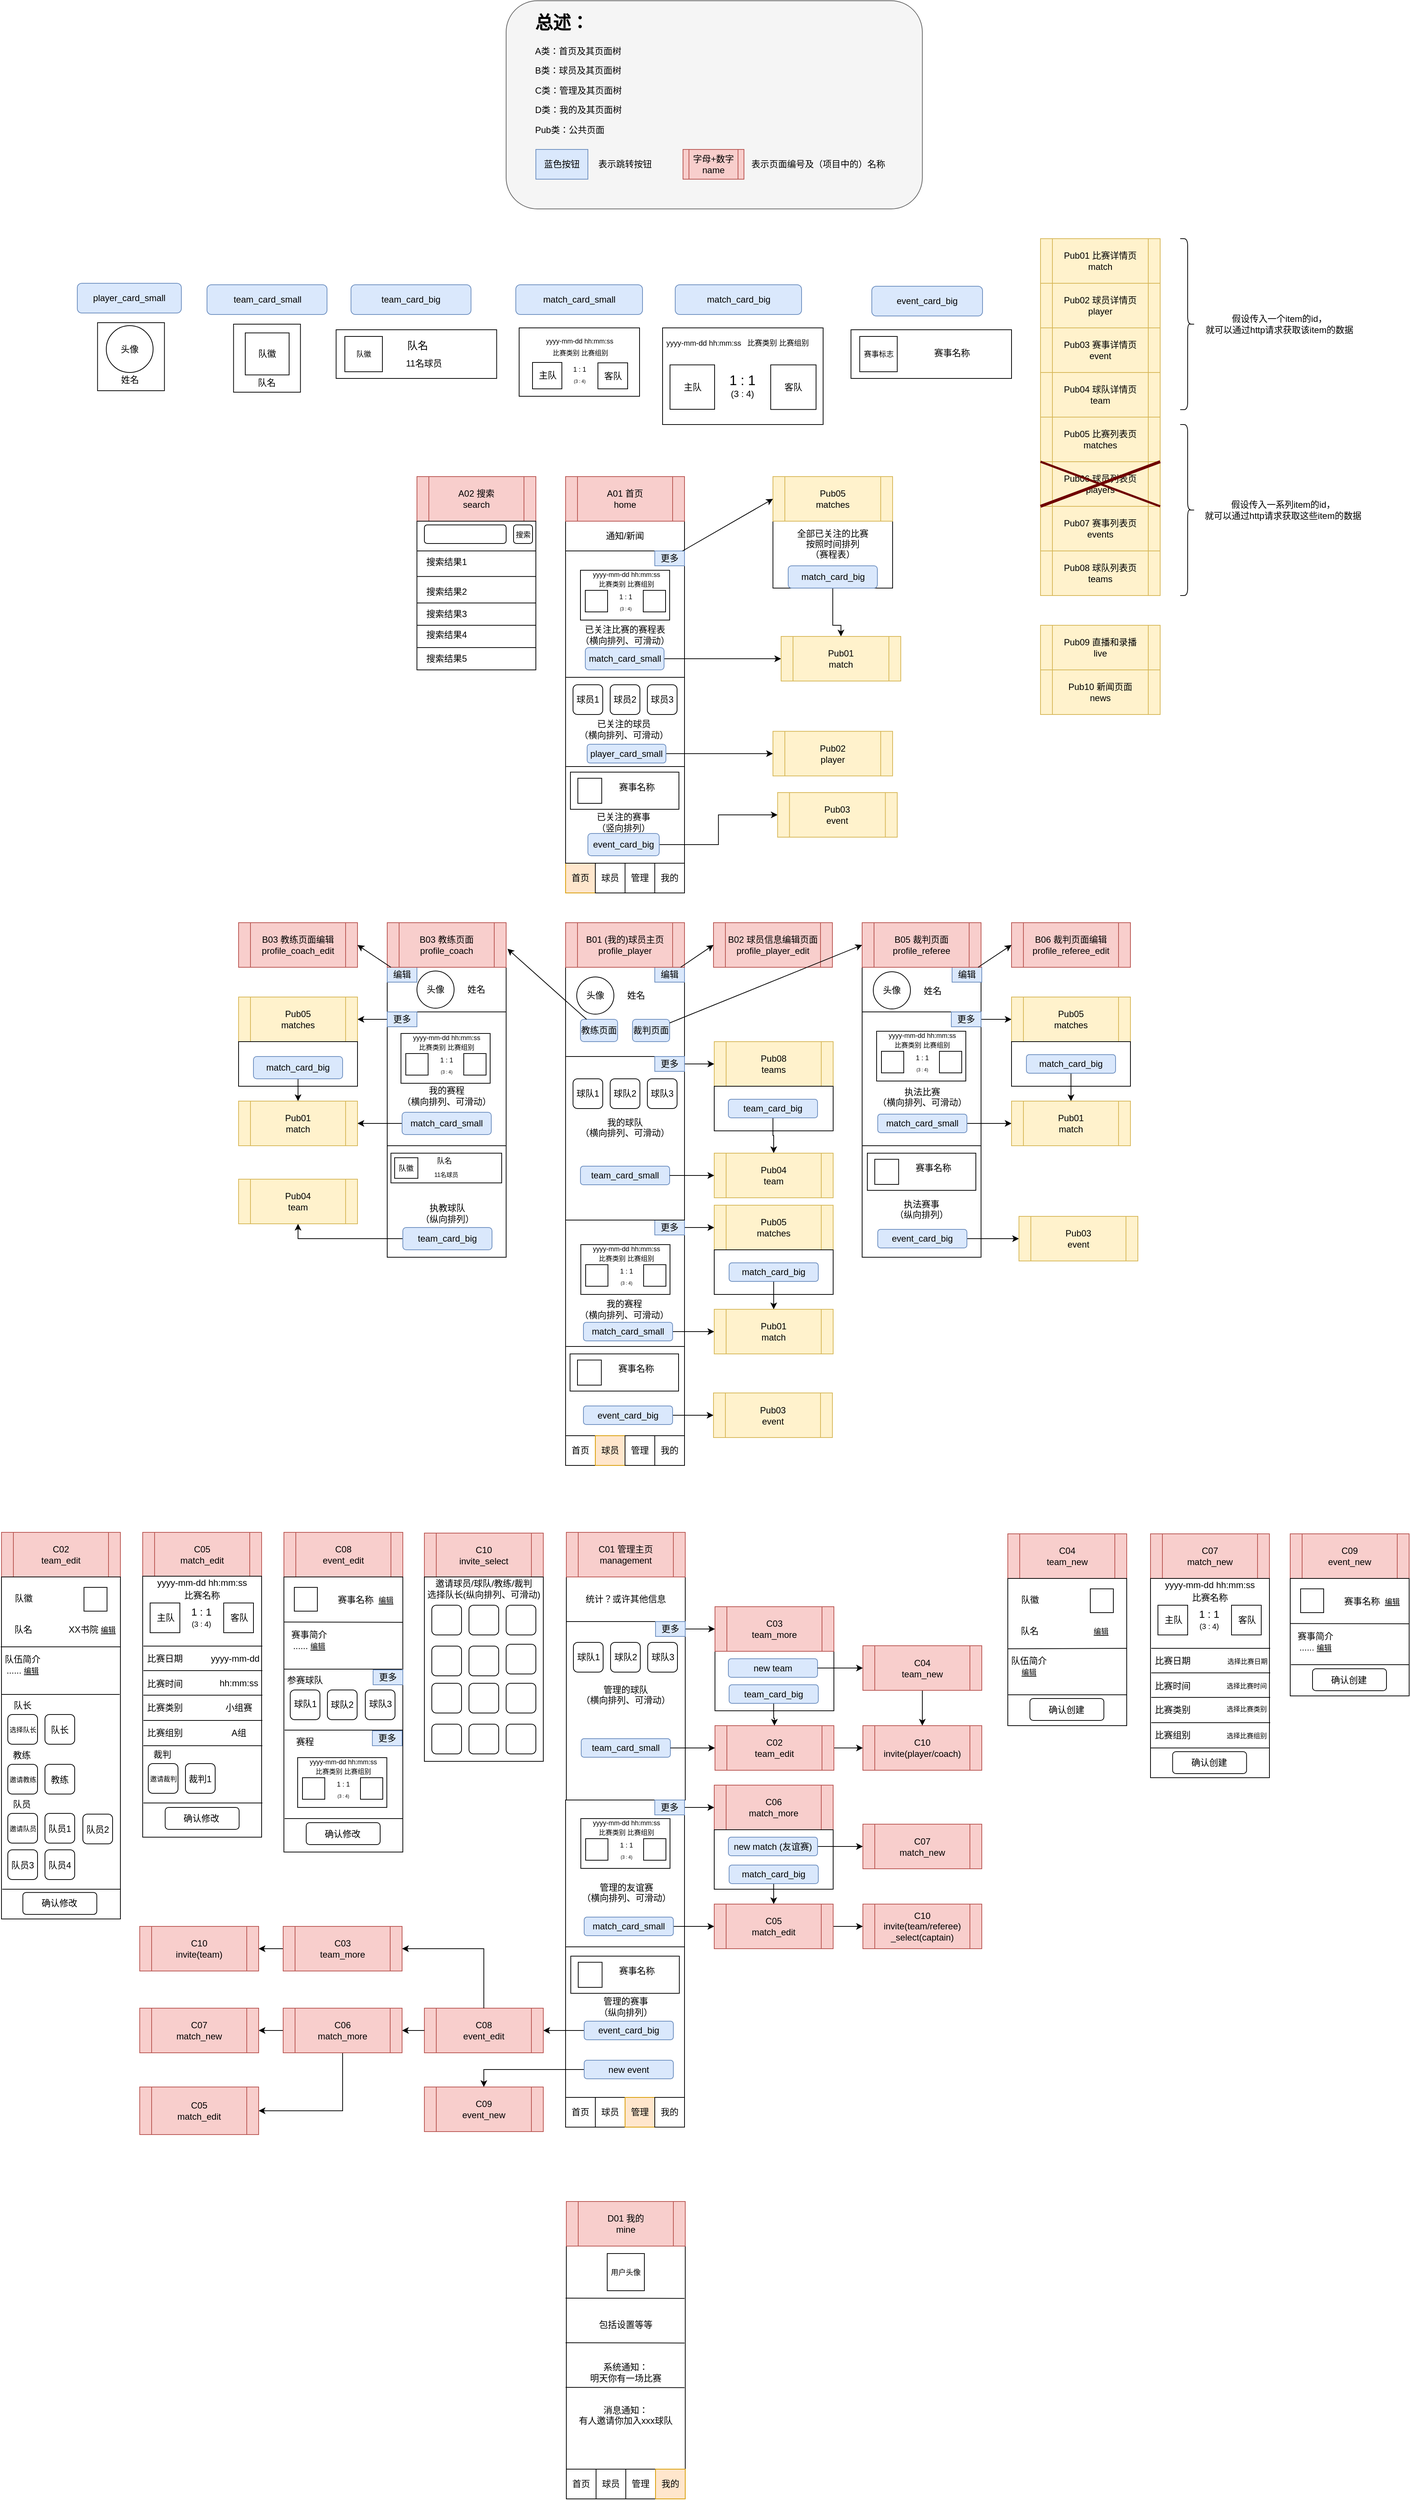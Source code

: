 <mxfile version="24.0.4" type="device">
  <diagram name="第 1 页" id="bRs-Yu05ukqLQXvmFO2j">
    <mxGraphModel dx="4052" dy="2722" grid="1" gridSize="10" guides="1" tooltips="1" connect="1" arrows="1" fold="1" page="1" pageScale="1" pageWidth="827" pageHeight="1169" math="0" shadow="0">
      <root>
        <mxCell id="0" />
        <mxCell id="1" parent="0" />
        <mxCell id="MnvEVy4aJMQu8oGoP_gj-46" value="" style="rounded=0;whiteSpace=wrap;html=1;" vertex="1" parent="1">
          <mxGeometry x="-629.75" y="-727" width="90" height="91.5" as="geometry" />
        </mxCell>
        <mxCell id="MnvEVy4aJMQu8oGoP_gj-41" value="" style="rounded=0;whiteSpace=wrap;html=1;" vertex="1" parent="1">
          <mxGeometry x="384" y="-717.5" width="216" height="65.5" as="geometry" />
        </mxCell>
        <mxCell id="XkUp8fBl9SVcWvUChdZI-115" value="" style="rounded=0;whiteSpace=wrap;html=1;" parent="1" vertex="1">
          <mxGeometry x="201" y="1060" width="160" height="80" as="geometry" />
        </mxCell>
        <mxCell id="XkUp8fBl9SVcWvUChdZI-106" value="" style="rounded=0;whiteSpace=wrap;html=1;" parent="1" vertex="1">
          <mxGeometry y="200" width="160" height="60" as="geometry" />
        </mxCell>
        <mxCell id="XkUp8fBl9SVcWvUChdZI-30" value="" style="rounded=1;whiteSpace=wrap;html=1;fillColor=#f5f5f5;strokeColor=#666666;fontColor=#333333;" parent="1" vertex="1">
          <mxGeometry x="-80" y="-1160" width="560" height="280" as="geometry" />
        </mxCell>
        <mxCell id="w51F5SMFu8FCbX86xvPS-2" value="通知/新闻" style="rounded=0;whiteSpace=wrap;html=1;" parent="1" vertex="1">
          <mxGeometry y="-460" width="160" height="40" as="geometry" />
        </mxCell>
        <mxCell id="w51F5SMFu8FCbX86xvPS-3" value="首页" style="rounded=0;whiteSpace=wrap;html=1;fillColor=#ffe6cc;strokeColor=#d79b00;" parent="1" vertex="1">
          <mxGeometry width="40" height="40" as="geometry" />
        </mxCell>
        <mxCell id="w51F5SMFu8FCbX86xvPS-4" value="球员" style="rounded=0;whiteSpace=wrap;html=1;" parent="1" vertex="1">
          <mxGeometry x="40" width="40" height="40" as="geometry" />
        </mxCell>
        <mxCell id="w51F5SMFu8FCbX86xvPS-5" value="管理" style="rounded=0;whiteSpace=wrap;html=1;" parent="1" vertex="1">
          <mxGeometry x="80" width="40" height="40" as="geometry" />
        </mxCell>
        <mxCell id="w51F5SMFu8FCbX86xvPS-6" value="我的" style="rounded=0;whiteSpace=wrap;html=1;" parent="1" vertex="1">
          <mxGeometry x="120" width="40" height="40" as="geometry" />
        </mxCell>
        <mxCell id="w51F5SMFu8FCbX86xvPS-8" value="包括设置等等&lt;br&gt;&lt;br&gt;&lt;br&gt;&lt;br&gt;系统通知：&lt;br&gt;明天你有一场比赛&lt;br&gt;&lt;br&gt;&lt;br&gt;消息通知：&lt;br&gt;有人邀请你加入xxx球队" style="rounded=0;whiteSpace=wrap;html=1;" parent="1" vertex="1">
          <mxGeometry x="1" y="1860" width="160" height="340" as="geometry" />
        </mxCell>
        <mxCell id="w51F5SMFu8FCbX86xvPS-9" value="首页" style="rounded=0;whiteSpace=wrap;html=1;" parent="1" vertex="1">
          <mxGeometry x="1" y="2160" width="40" height="40" as="geometry" />
        </mxCell>
        <mxCell id="w51F5SMFu8FCbX86xvPS-10" value="球员" style="rounded=0;whiteSpace=wrap;html=1;" parent="1" vertex="1">
          <mxGeometry x="41" y="2160" width="40" height="40" as="geometry" />
        </mxCell>
        <mxCell id="w51F5SMFu8FCbX86xvPS-12" value="管理" style="rounded=0;whiteSpace=wrap;html=1;" parent="1" vertex="1">
          <mxGeometry x="81" y="2160" width="40" height="40" as="geometry" />
        </mxCell>
        <mxCell id="w51F5SMFu8FCbX86xvPS-23" value="&lt;div&gt;&lt;br&gt;&lt;/div&gt;" style="rounded=0;whiteSpace=wrap;html=1;" parent="1" vertex="1">
          <mxGeometry y="-420" width="160" height="170" as="geometry" />
        </mxCell>
        <mxCell id="w51F5SMFu8FCbX86xvPS-24" value="" style="rounded=0;whiteSpace=wrap;html=1;" parent="1" vertex="1">
          <mxGeometry y="-130" width="160" height="130" as="geometry" />
        </mxCell>
        <mxCell id="w51F5SMFu8FCbX86xvPS-26" value="更多" style="text;html=1;align=center;verticalAlign=middle;whiteSpace=wrap;rounded=0;fillColor=#dae8fc;strokeColor=#6c8ebf;" parent="1" vertex="1">
          <mxGeometry x="120" y="-420" width="40" height="20" as="geometry" />
        </mxCell>
        <mxCell id="w51F5SMFu8FCbX86xvPS-29" value="全部已关注的比赛&lt;br&gt;按照时间排列&lt;br&gt;（赛程表）&lt;br&gt;&lt;br&gt;&lt;div&gt;&lt;br&gt;&lt;/div&gt;" style="rounded=0;whiteSpace=wrap;html=1;" parent="1" vertex="1">
          <mxGeometry x="279" y="-460" width="161" height="90" as="geometry" />
        </mxCell>
        <mxCell id="w51F5SMFu8FCbX86xvPS-43" value="&lt;div&gt;&lt;br&gt;&lt;/div&gt;" style="rounded=0;whiteSpace=wrap;html=1;" parent="1" vertex="1">
          <mxGeometry y="140" width="160" height="120" as="geometry" />
        </mxCell>
        <mxCell id="w51F5SMFu8FCbX86xvPS-44" value="编辑" style="text;html=1;align=center;verticalAlign=middle;whiteSpace=wrap;rounded=0;fillColor=#dae8fc;strokeColor=#6c8ebf;" parent="1" vertex="1">
          <mxGeometry x="120" y="140" width="40" height="20" as="geometry" />
        </mxCell>
        <mxCell id="w51F5SMFu8FCbX86xvPS-49" value="&lt;div&gt;&lt;br&gt;&lt;/div&gt;" style="rounded=0;whiteSpace=wrap;html=1;" parent="1" vertex="1">
          <mxGeometry y="650" width="160" height="120" as="geometry" />
        </mxCell>
        <mxCell id="w51F5SMFu8FCbX86xvPS-66" value="教练页面" style="rounded=1;whiteSpace=wrap;html=1;fillColor=#dae8fc;strokeColor=#6c8ebf;" parent="1" vertex="1">
          <mxGeometry x="20" y="210" width="50" height="30" as="geometry" />
        </mxCell>
        <mxCell id="w51F5SMFu8FCbX86xvPS-67" value="裁判页面" style="rounded=1;whiteSpace=wrap;html=1;fillColor=#dae8fc;strokeColor=#6c8ebf;" parent="1" vertex="1">
          <mxGeometry x="90" y="210" width="50" height="30" as="geometry" />
        </mxCell>
        <mxCell id="w51F5SMFu8FCbX86xvPS-68" value="我的" style="rounded=0;whiteSpace=wrap;html=1;fillColor=#ffe6cc;strokeColor=#d79b00;" parent="1" vertex="1">
          <mxGeometry x="121" y="2160" width="40" height="40" as="geometry" />
        </mxCell>
        <mxCell id="w51F5SMFu8FCbX86xvPS-72" value="首页" style="rounded=0;whiteSpace=wrap;html=1;" parent="1" vertex="1">
          <mxGeometry y="770" width="40" height="40" as="geometry" />
        </mxCell>
        <mxCell id="w51F5SMFu8FCbX86xvPS-73" value="球员" style="rounded=0;whiteSpace=wrap;html=1;fillColor=#ffe6cc;strokeColor=#d79b00;" parent="1" vertex="1">
          <mxGeometry x="40" y="770" width="40" height="40" as="geometry" />
        </mxCell>
        <mxCell id="w51F5SMFu8FCbX86xvPS-74" value="管理" style="rounded=0;whiteSpace=wrap;html=1;" parent="1" vertex="1">
          <mxGeometry x="80" y="770" width="40" height="40" as="geometry" />
        </mxCell>
        <mxCell id="w51F5SMFu8FCbX86xvPS-75" value="我的" style="rounded=0;whiteSpace=wrap;html=1;" parent="1" vertex="1">
          <mxGeometry x="120" y="770" width="40" height="40" as="geometry" />
        </mxCell>
        <mxCell id="w51F5SMFu8FCbX86xvPS-79" value="" style="rounded=0;whiteSpace=wrap;html=1;" parent="1" vertex="1">
          <mxGeometry x="-240" y="140" width="160" height="60" as="geometry" />
        </mxCell>
        <mxCell id="w51F5SMFu8FCbX86xvPS-80" value="编辑" style="text;html=1;align=center;verticalAlign=middle;whiteSpace=wrap;rounded=0;fillColor=#dae8fc;strokeColor=#6c8ebf;" parent="1" vertex="1">
          <mxGeometry x="-240" y="140" width="40" height="20" as="geometry" />
        </mxCell>
        <mxCell id="w51F5SMFu8FCbX86xvPS-81" value="" style="rounded=0;whiteSpace=wrap;html=1;" parent="1" vertex="1">
          <mxGeometry x="-240" y="380" width="160" height="150" as="geometry" />
        </mxCell>
        <mxCell id="w51F5SMFu8FCbX86xvPS-83" value="" style="rounded=0;whiteSpace=wrap;html=1;" parent="1" vertex="1">
          <mxGeometry x="399" y="140" width="160" height="60" as="geometry" />
        </mxCell>
        <mxCell id="w51F5SMFu8FCbX86xvPS-84" value="编辑" style="text;html=1;align=center;verticalAlign=middle;whiteSpace=wrap;rounded=0;fillColor=#dae8fc;strokeColor=#6c8ebf;" parent="1" vertex="1">
          <mxGeometry x="520" y="140" width="40" height="20" as="geometry" />
        </mxCell>
        <mxCell id="w51F5SMFu8FCbX86xvPS-85" value="&lt;div&gt;&lt;br&gt;&lt;/div&gt;" style="rounded=0;whiteSpace=wrap;html=1;" parent="1" vertex="1">
          <mxGeometry x="399" y="200" width="160" height="180" as="geometry" />
        </mxCell>
        <mxCell id="w51F5SMFu8FCbX86xvPS-87" value="&lt;div&gt;&lt;br&gt;&lt;/div&gt;" style="rounded=0;whiteSpace=wrap;html=1;" parent="1" vertex="1">
          <mxGeometry x="399" y="380" width="160" height="150" as="geometry" />
        </mxCell>
        <mxCell id="w51F5SMFu8FCbX86xvPS-92" value="统计？或许其他信息" style="rounded=0;whiteSpace=wrap;html=1;" parent="1" vertex="1">
          <mxGeometry x="1" y="960" width="160" height="60" as="geometry" />
        </mxCell>
        <mxCell id="w51F5SMFu8FCbX86xvPS-101" value="&lt;div&gt;&lt;br&gt;&lt;/div&gt;" style="rounded=0;whiteSpace=wrap;html=1;" parent="1" vertex="1">
          <mxGeometry y="-250" width="160" height="120" as="geometry" />
        </mxCell>
        <mxCell id="XkUp8fBl9SVcWvUChdZI-1" value="A01 首页&lt;br&gt;home" style="shape=process;whiteSpace=wrap;html=1;backgroundOutline=1;fillColor=#f8cecc;strokeColor=#b85450;" parent="1" vertex="1">
          <mxGeometry y="-520" width="160" height="60" as="geometry" />
        </mxCell>
        <mxCell id="XkUp8fBl9SVcWvUChdZI-2" value="Pub05&lt;div&gt;matches&lt;/div&gt;" style="shape=process;whiteSpace=wrap;html=1;backgroundOutline=1;fillColor=#fff2cc;strokeColor=#d6b656;" parent="1" vertex="1">
          <mxGeometry x="279" y="-520" width="161" height="60" as="geometry" />
        </mxCell>
        <mxCell id="XkUp8fBl9SVcWvUChdZI-3" value="Pub02&lt;br&gt;player" style="shape=process;whiteSpace=wrap;html=1;backgroundOutline=1;fillColor=#fff2cc;strokeColor=#d6b656;" parent="1" vertex="1">
          <mxGeometry x="279" y="-177.38" width="161" height="60" as="geometry" />
        </mxCell>
        <mxCell id="XkUp8fBl9SVcWvUChdZI-6" value="&lt;h1&gt;总述：&lt;/h1&gt;&lt;p&gt;A类：首页及其页面树&lt;/p&gt;&lt;p&gt;B类：球员及其页面树&lt;/p&gt;&lt;p&gt;C类：管理及其页面树&lt;/p&gt;&lt;p&gt;D类：我的及其页面树&lt;/p&gt;&lt;p&gt;Pub类：公共页面&lt;/p&gt;&lt;p&gt;&lt;br&gt;&lt;/p&gt;&lt;p&gt;&amp;nbsp; &amp;nbsp; &amp;nbsp; &amp;nbsp; &amp;nbsp; &amp;nbsp; &amp;nbsp; &amp;nbsp; &amp;nbsp; &amp;nbsp; &amp;nbsp; &amp;nbsp;&lt;/p&gt;" style="text;html=1;spacing=5;spacingTop=-20;whiteSpace=wrap;overflow=hidden;rounded=0;" parent="1" vertex="1">
          <mxGeometry x="-46" y="-1150" width="190" height="180" as="geometry" />
        </mxCell>
        <mxCell id="XkUp8fBl9SVcWvUChdZI-8" value="" style="endArrow=classic;html=1;rounded=0;entryX=0;entryY=0.5;entryDx=0;entryDy=0;" parent="1" source="w51F5SMFu8FCbX86xvPS-26" target="XkUp8fBl9SVcWvUChdZI-2" edge="1">
          <mxGeometry width="50" height="50" relative="1" as="geometry">
            <mxPoint x="220" y="-420" as="sourcePoint" />
            <mxPoint x="270" y="-470" as="targetPoint" />
          </mxGeometry>
        </mxCell>
        <mxCell id="XkUp8fBl9SVcWvUChdZI-10" value="蓝色按钮" style="rounded=0;whiteSpace=wrap;html=1;fillColor=#dae8fc;strokeColor=#6c8ebf;" parent="1" vertex="1">
          <mxGeometry x="-40" y="-960" width="70" height="40" as="geometry" />
        </mxCell>
        <mxCell id="XkUp8fBl9SVcWvUChdZI-11" value="" style="endArrow=classic;html=1;rounded=0;entryX=0;entryY=0.5;entryDx=0;entryDy=0;" parent="1" source="XkUp8fBl9SVcWvUChdZI-34" target="XkUp8fBl9SVcWvUChdZI-3" edge="1">
          <mxGeometry width="50" height="50" relative="1" as="geometry">
            <mxPoint x="148.5" y="-219.5" as="sourcePoint" />
            <mxPoint x="240" y="-250" as="targetPoint" />
          </mxGeometry>
        </mxCell>
        <mxCell id="XkUp8fBl9SVcWvUChdZI-12" value="字母+数字&lt;br&gt;name" style="shape=process;whiteSpace=wrap;html=1;backgroundOutline=1;fillColor=#f8cecc;strokeColor=#b85450;" parent="1" vertex="1">
          <mxGeometry x="158" y="-960" width="82" height="40" as="geometry" />
        </mxCell>
        <mxCell id="XkUp8fBl9SVcWvUChdZI-13" value="表示跳转按钮" style="text;html=1;align=center;verticalAlign=middle;whiteSpace=wrap;rounded=0;" parent="1" vertex="1">
          <mxGeometry x="30" y="-960" width="100" height="40" as="geometry" />
        </mxCell>
        <mxCell id="XkUp8fBl9SVcWvUChdZI-14" value="表示页面编号及（项目中的）名称" style="text;html=1;align=center;verticalAlign=middle;whiteSpace=wrap;rounded=0;" parent="1" vertex="1">
          <mxGeometry x="240" y="-960" width="200" height="40" as="geometry" />
        </mxCell>
        <mxCell id="XkUp8fBl9SVcWvUChdZI-16" value="B01 (我的)球员主页&lt;br&gt;profile_player" style="shape=process;whiteSpace=wrap;html=1;backgroundOutline=1;fillColor=#f8cecc;strokeColor=#b85450;" parent="1" vertex="1">
          <mxGeometry y="80" width="160" height="60" as="geometry" />
        </mxCell>
        <mxCell id="XkUp8fBl9SVcWvUChdZI-17" value="B02 球员信息编辑页面&lt;br&gt;profile_player_edit" style="shape=process;whiteSpace=wrap;html=1;backgroundOutline=1;fillColor=#f8cecc;strokeColor=#b85450;" parent="1" vertex="1">
          <mxGeometry x="199" y="80" width="160" height="60" as="geometry" />
        </mxCell>
        <mxCell id="XkUp8fBl9SVcWvUChdZI-18" value="B03 教练页面&lt;br&gt;profile_coach" style="shape=process;whiteSpace=wrap;html=1;backgroundOutline=1;fillColor=#f8cecc;strokeColor=#b85450;" parent="1" vertex="1">
          <mxGeometry x="-240" y="80" width="160" height="60" as="geometry" />
        </mxCell>
        <mxCell id="XkUp8fBl9SVcWvUChdZI-20" value="" style="endArrow=classic;html=1;rounded=0;entryX=1.011;entryY=0.585;entryDx=0;entryDy=0;entryPerimeter=0;" parent="1" source="w51F5SMFu8FCbX86xvPS-66" target="XkUp8fBl9SVcWvUChdZI-18" edge="1">
          <mxGeometry width="50" height="50" relative="1" as="geometry">
            <mxPoint x="-60" y="135" as="sourcePoint" />
            <mxPoint x="-10" y="85" as="targetPoint" />
          </mxGeometry>
        </mxCell>
        <mxCell id="XkUp8fBl9SVcWvUChdZI-21" value="B03 教练页面编辑&lt;br&gt;profile_coach_edit" style="shape=process;whiteSpace=wrap;html=1;backgroundOutline=1;fillColor=#f8cecc;strokeColor=#b85450;" parent="1" vertex="1">
          <mxGeometry x="-440" y="80" width="160" height="60" as="geometry" />
        </mxCell>
        <mxCell id="XkUp8fBl9SVcWvUChdZI-22" value="" style="endArrow=classic;html=1;rounded=0;entryX=1;entryY=0.5;entryDx=0;entryDy=0;" parent="1" source="w51F5SMFu8FCbX86xvPS-80" target="XkUp8fBl9SVcWvUChdZI-21" edge="1">
          <mxGeometry width="50" height="50" relative="1" as="geometry">
            <mxPoint x="-330" y="240" as="sourcePoint" />
            <mxPoint x="-280" y="190" as="targetPoint" />
          </mxGeometry>
        </mxCell>
        <mxCell id="XkUp8fBl9SVcWvUChdZI-23" value="" style="endArrow=classic;html=1;rounded=0;entryX=0;entryY=0.5;entryDx=0;entryDy=0;" parent="1" source="w51F5SMFu8FCbX86xvPS-44" target="XkUp8fBl9SVcWvUChdZI-17" edge="1">
          <mxGeometry width="50" height="50" relative="1" as="geometry">
            <mxPoint x="140" y="210" as="sourcePoint" />
            <mxPoint x="190" y="160" as="targetPoint" />
          </mxGeometry>
        </mxCell>
        <mxCell id="XkUp8fBl9SVcWvUChdZI-24" value="B05 裁判页面&lt;br&gt;profile_referee" style="shape=process;whiteSpace=wrap;html=1;backgroundOutline=1;fillColor=#f8cecc;strokeColor=#b85450;" parent="1" vertex="1">
          <mxGeometry x="399" y="80" width="160" height="60" as="geometry" />
        </mxCell>
        <mxCell id="XkUp8fBl9SVcWvUChdZI-25" value="" style="endArrow=classic;html=1;rounded=0;entryX=0;entryY=0.5;entryDx=0;entryDy=0;" parent="1" source="w51F5SMFu8FCbX86xvPS-67" target="XkUp8fBl9SVcWvUChdZI-24" edge="1">
          <mxGeometry width="50" height="50" relative="1" as="geometry">
            <mxPoint x="240" y="220" as="sourcePoint" />
            <mxPoint x="290" y="170" as="targetPoint" />
          </mxGeometry>
        </mxCell>
        <mxCell id="XkUp8fBl9SVcWvUChdZI-26" value="B06 裁判页面编辑&lt;br&gt;profile_referee_edit" style="shape=process;whiteSpace=wrap;html=1;backgroundOutline=1;fillColor=#f8cecc;strokeColor=#b85450;" parent="1" vertex="1">
          <mxGeometry x="600" y="80" width="160" height="60" as="geometry" />
        </mxCell>
        <mxCell id="XkUp8fBl9SVcWvUChdZI-27" value="" style="endArrow=classic;html=1;rounded=0;entryX=0;entryY=0.5;entryDx=0;entryDy=0;" parent="1" source="w51F5SMFu8FCbX86xvPS-84" target="XkUp8fBl9SVcWvUChdZI-26" edge="1">
          <mxGeometry width="50" height="50" relative="1" as="geometry">
            <mxPoint x="670" y="200" as="sourcePoint" />
            <mxPoint x="720" y="150" as="targetPoint" />
          </mxGeometry>
        </mxCell>
        <mxCell id="XkUp8fBl9SVcWvUChdZI-28" value="&lt;div&gt;&lt;br&gt;&lt;/div&gt;" style="rounded=0;whiteSpace=wrap;html=1;" parent="1" vertex="1">
          <mxGeometry x="-240" y="200" width="160" height="180" as="geometry" />
        </mxCell>
        <mxCell id="XkUp8fBl9SVcWvUChdZI-80" style="edgeStyle=orthogonalEdgeStyle;rounded=0;orthogonalLoop=1;jettySize=auto;html=1;" parent="1" source="XkUp8fBl9SVcWvUChdZI-29" target="XkUp8fBl9SVcWvUChdZI-79" edge="1">
          <mxGeometry relative="1" as="geometry" />
        </mxCell>
        <mxCell id="XkUp8fBl9SVcWvUChdZI-29" value="更多" style="text;html=1;align=center;verticalAlign=middle;whiteSpace=wrap;rounded=0;fillColor=#dae8fc;strokeColor=#6c8ebf;" parent="1" vertex="1">
          <mxGeometry x="-240" y="200" width="40" height="20" as="geometry" />
        </mxCell>
        <mxCell id="XkUp8fBl9SVcWvUChdZI-36" style="edgeStyle=orthogonalEdgeStyle;rounded=0;orthogonalLoop=1;jettySize=auto;html=1;" parent="1" source="XkUp8fBl9SVcWvUChdZI-32" target="XkUp8fBl9SVcWvUChdZI-35" edge="1">
          <mxGeometry relative="1" as="geometry" />
        </mxCell>
        <mxCell id="XkUp8fBl9SVcWvUChdZI-32" value="match_card_small" style="rounded=1;whiteSpace=wrap;html=1;fillColor=#dae8fc;strokeColor=#6c8ebf;" parent="1" vertex="1">
          <mxGeometry x="26.5" y="-290" width="106" height="30" as="geometry" />
        </mxCell>
        <mxCell id="XkUp8fBl9SVcWvUChdZI-37" style="edgeStyle=orthogonalEdgeStyle;rounded=0;orthogonalLoop=1;jettySize=auto;html=1;" parent="1" source="XkUp8fBl9SVcWvUChdZI-33" target="XkUp8fBl9SVcWvUChdZI-35" edge="1">
          <mxGeometry relative="1" as="geometry">
            <Array as="points">
              <mxPoint x="360" y="-320" />
            </Array>
          </mxGeometry>
        </mxCell>
        <mxCell id="XkUp8fBl9SVcWvUChdZI-33" value="match_card_big" style="rounded=1;whiteSpace=wrap;html=1;fillColor=#dae8fc;strokeColor=#6c8ebf;" parent="1" vertex="1">
          <mxGeometry x="299.5" y="-400" width="120" height="30" as="geometry" />
        </mxCell>
        <mxCell id="XkUp8fBl9SVcWvUChdZI-34" value="player_card_small" style="rounded=1;whiteSpace=wrap;html=1;fillColor=#dae8fc;strokeColor=#6c8ebf;" parent="1" vertex="1">
          <mxGeometry x="29" y="-160" width="106" height="25.25" as="geometry" />
        </mxCell>
        <mxCell id="XkUp8fBl9SVcWvUChdZI-35" value="Pub01&lt;br&gt;match" style="shape=process;whiteSpace=wrap;html=1;backgroundOutline=1;fillColor=#fff2cc;strokeColor=#d6b656;" parent="1" vertex="1">
          <mxGeometry x="290" y="-305" width="161" height="60" as="geometry" />
        </mxCell>
        <mxCell id="XkUp8fBl9SVcWvUChdZI-40" style="edgeStyle=orthogonalEdgeStyle;rounded=0;orthogonalLoop=1;jettySize=auto;html=1;" parent="1" source="XkUp8fBl9SVcWvUChdZI-38" target="XkUp8fBl9SVcWvUChdZI-39" edge="1">
          <mxGeometry relative="1" as="geometry" />
        </mxCell>
        <mxCell id="XkUp8fBl9SVcWvUChdZI-38" value="event_card_big" style="rounded=1;whiteSpace=wrap;html=1;fillColor=#dae8fc;strokeColor=#6c8ebf;" parent="1" vertex="1">
          <mxGeometry x="30" y="-40" width="96" height="30" as="geometry" />
        </mxCell>
        <mxCell id="XkUp8fBl9SVcWvUChdZI-39" value="Pub03&lt;br&gt;event" style="shape=process;whiteSpace=wrap;html=1;backgroundOutline=1;fillColor=#fff2cc;strokeColor=#d6b656;" parent="1" vertex="1">
          <mxGeometry x="285.25" y="-95" width="161" height="60" as="geometry" />
        </mxCell>
        <mxCell id="XkUp8fBl9SVcWvUChdZI-87" style="edgeStyle=orthogonalEdgeStyle;rounded=0;orthogonalLoop=1;jettySize=auto;html=1;" parent="1" source="XkUp8fBl9SVcWvUChdZI-41" target="XkUp8fBl9SVcWvUChdZI-86" edge="1">
          <mxGeometry relative="1" as="geometry" />
        </mxCell>
        <mxCell id="XkUp8fBl9SVcWvUChdZI-41" value="team_card_big" style="rounded=1;whiteSpace=wrap;html=1;fillColor=#dae8fc;strokeColor=#6c8ebf;" parent="1" vertex="1">
          <mxGeometry x="-219" y="490" width="120" height="30" as="geometry" />
        </mxCell>
        <mxCell id="XkUp8fBl9SVcWvUChdZI-85" style="edgeStyle=orthogonalEdgeStyle;rounded=0;orthogonalLoop=1;jettySize=auto;html=1;" parent="1" source="XkUp8fBl9SVcWvUChdZI-43" target="XkUp8fBl9SVcWvUChdZI-83" edge="1">
          <mxGeometry relative="1" as="geometry" />
        </mxCell>
        <mxCell id="XkUp8fBl9SVcWvUChdZI-43" value="match_card_small" style="rounded=1;whiteSpace=wrap;html=1;fillColor=#dae8fc;strokeColor=#6c8ebf;" parent="1" vertex="1">
          <mxGeometry x="-220" y="335" width="120" height="30" as="geometry" />
        </mxCell>
        <mxCell id="XkUp8fBl9SVcWvUChdZI-44" value="Pub01 比赛详情页&lt;br&gt;match" style="shape=process;whiteSpace=wrap;html=1;backgroundOutline=1;fillColor=#fff2cc;strokeColor=#d6b656;" parent="1" vertex="1">
          <mxGeometry x="639" y="-840" width="161" height="60" as="geometry" />
        </mxCell>
        <mxCell id="XkUp8fBl9SVcWvUChdZI-45" value="Pub02 球员详情页&lt;br&gt;player" style="shape=process;whiteSpace=wrap;html=1;backgroundOutline=1;fillColor=#fff2cc;strokeColor=#d6b656;" parent="1" vertex="1">
          <mxGeometry x="639" y="-780" width="161" height="60" as="geometry" />
        </mxCell>
        <mxCell id="XkUp8fBl9SVcWvUChdZI-46" value="Pub03 赛事详情页&lt;br&gt;event" style="shape=process;whiteSpace=wrap;html=1;backgroundOutline=1;fillColor=#fff2cc;strokeColor=#d6b656;" parent="1" vertex="1">
          <mxGeometry x="639" y="-720" width="161" height="60" as="geometry" />
        </mxCell>
        <mxCell id="XkUp8fBl9SVcWvUChdZI-47" value="Pub05 比赛列表页&lt;div&gt;matches&lt;/div&gt;" style="shape=process;whiteSpace=wrap;html=1;backgroundOutline=1;fillColor=#fff2cc;strokeColor=#d6b656;" parent="1" vertex="1">
          <mxGeometry x="639" y="-600" width="161" height="60" as="geometry" />
        </mxCell>
        <mxCell id="XkUp8fBl9SVcWvUChdZI-48" value="Pub04 球队详情页&lt;br&gt;&lt;span style=&quot;background-color: initial;&quot;&gt;team&lt;/span&gt;" style="shape=process;whiteSpace=wrap;html=1;backgroundOutline=1;fillColor=#fff2cc;strokeColor=#d6b656;" parent="1" vertex="1">
          <mxGeometry x="639" y="-660" width="161" height="60" as="geometry" />
        </mxCell>
        <mxCell id="XkUp8fBl9SVcWvUChdZI-49" value="Pub06 球员列表页&lt;div&gt;players&lt;/div&gt;" style="shape=process;whiteSpace=wrap;html=1;backgroundOutline=1;fillColor=#fff2cc;strokeColor=#d6b656;" parent="1" vertex="1">
          <mxGeometry x="639" y="-540" width="161" height="60" as="geometry" />
        </mxCell>
        <mxCell id="XkUp8fBl9SVcWvUChdZI-50" value="Pub07 赛事列表页&lt;div&gt;events&lt;/div&gt;" style="shape=process;whiteSpace=wrap;html=1;backgroundOutline=1;fillColor=#fff2cc;strokeColor=#d6b656;" parent="1" vertex="1">
          <mxGeometry x="639" y="-480" width="161" height="60" as="geometry" />
        </mxCell>
        <mxCell id="XkUp8fBl9SVcWvUChdZI-51" value="Pub08 球队列表&lt;span style=&quot;background-color: initial;&quot;&gt;页&lt;/span&gt;&lt;br&gt;&lt;div&gt;teams&lt;/div&gt;" style="shape=process;whiteSpace=wrap;html=1;backgroundOutline=1;fillColor=#fff2cc;strokeColor=#d6b656;" parent="1" vertex="1">
          <mxGeometry x="639" y="-420" width="161" height="60" as="geometry" />
        </mxCell>
        <mxCell id="w51F5SMFu8FCbX86xvPS-47" value="" style="rounded=0;whiteSpace=wrap;html=1;" parent="1" vertex="1">
          <mxGeometry y="480" width="160" height="170" as="geometry" />
        </mxCell>
        <mxCell id="XkUp8fBl9SVcWvUChdZI-69" style="edgeStyle=orthogonalEdgeStyle;rounded=0;orthogonalLoop=1;jettySize=auto;html=1;" parent="1" source="w51F5SMFu8FCbX86xvPS-50" target="XkUp8fBl9SVcWvUChdZI-68" edge="1">
          <mxGeometry relative="1" as="geometry" />
        </mxCell>
        <mxCell id="w51F5SMFu8FCbX86xvPS-50" value="更多" style="text;html=1;align=center;verticalAlign=middle;whiteSpace=wrap;rounded=0;fillColor=#dae8fc;strokeColor=#6c8ebf;" parent="1" vertex="1">
          <mxGeometry x="120" y="480" width="40" height="20" as="geometry" />
        </mxCell>
        <mxCell id="XkUp8fBl9SVcWvUChdZI-59" value="Pub08&lt;br&gt;teams" style="shape=process;whiteSpace=wrap;html=1;backgroundOutline=1;fillColor=#fff2cc;strokeColor=#d6b656;" parent="1" vertex="1">
          <mxGeometry x="200" y="240" width="160" height="60" as="geometry" />
        </mxCell>
        <mxCell id="XkUp8fBl9SVcWvUChdZI-60" value="" style="endArrow=classic;html=1;rounded=0;" parent="1" source="w51F5SMFu8FCbX86xvPS-48" target="XkUp8fBl9SVcWvUChdZI-59" edge="1">
          <mxGeometry width="50" height="50" relative="1" as="geometry">
            <mxPoint x="240" y="400" as="sourcePoint" />
            <mxPoint x="290" y="350" as="targetPoint" />
          </mxGeometry>
        </mxCell>
        <mxCell id="XkUp8fBl9SVcWvUChdZI-61" value="" style="rounded=0;whiteSpace=wrap;html=1;" parent="1" vertex="1">
          <mxGeometry x="200" y="300" width="160" height="60" as="geometry" />
        </mxCell>
        <mxCell id="XkUp8fBl9SVcWvUChdZI-66" style="edgeStyle=orthogonalEdgeStyle;rounded=0;orthogonalLoop=1;jettySize=auto;html=1;" parent="1" source="XkUp8fBl9SVcWvUChdZI-62" target="XkUp8fBl9SVcWvUChdZI-63" edge="1">
          <mxGeometry relative="1" as="geometry" />
        </mxCell>
        <mxCell id="XkUp8fBl9SVcWvUChdZI-62" value="team_card_big" style="rounded=1;whiteSpace=wrap;html=1;fillColor=#dae8fc;strokeColor=#6c8ebf;" parent="1" vertex="1">
          <mxGeometry x="219" y="317.5" width="120" height="25" as="geometry" />
        </mxCell>
        <mxCell id="w51F5SMFu8FCbX86xvPS-51" value="我的球队&lt;br&gt;（横向排列、可滑动）&lt;br&gt;&lt;br&gt;&lt;div&gt;&lt;br/&gt;&lt;/div&gt;" style="rounded=0;whiteSpace=wrap;html=1;" parent="1" vertex="1">
          <mxGeometry y="260" width="160" height="220" as="geometry" />
        </mxCell>
        <mxCell id="w51F5SMFu8FCbX86xvPS-48" value="更多" style="text;html=1;align=center;verticalAlign=middle;whiteSpace=wrap;rounded=0;fillColor=#dae8fc;strokeColor=#6c8ebf;" parent="1" vertex="1">
          <mxGeometry x="120" y="260" width="40" height="20" as="geometry" />
        </mxCell>
        <mxCell id="XkUp8fBl9SVcWvUChdZI-57" value="team_card_small" style="rounded=1;whiteSpace=wrap;html=1;fillColor=#dae8fc;strokeColor=#6c8ebf;" parent="1" vertex="1">
          <mxGeometry x="20" y="407.5" width="120" height="25" as="geometry" />
        </mxCell>
        <mxCell id="XkUp8fBl9SVcWvUChdZI-63" value="Pub04&lt;br&gt;team" style="shape=process;whiteSpace=wrap;html=1;backgroundOutline=1;fillColor=#fff2cc;strokeColor=#d6b656;" parent="1" vertex="1">
          <mxGeometry x="200" y="390" width="160" height="60" as="geometry" />
        </mxCell>
        <mxCell id="XkUp8fBl9SVcWvUChdZI-64" value="" style="endArrow=classic;html=1;rounded=0;exitX=1;exitY=0.5;exitDx=0;exitDy=0;entryX=0;entryY=0.5;entryDx=0;entryDy=0;" parent="1" source="XkUp8fBl9SVcWvUChdZI-57" target="XkUp8fBl9SVcWvUChdZI-63" edge="1">
          <mxGeometry width="50" height="50" relative="1" as="geometry">
            <mxPoint x="230" y="560" as="sourcePoint" />
            <mxPoint x="280" y="510" as="targetPoint" />
          </mxGeometry>
        </mxCell>
        <mxCell id="XkUp8fBl9SVcWvUChdZI-74" style="edgeStyle=orthogonalEdgeStyle;rounded=0;orthogonalLoop=1;jettySize=auto;html=1;" parent="1" source="XkUp8fBl9SVcWvUChdZI-67" target="XkUp8fBl9SVcWvUChdZI-72" edge="1">
          <mxGeometry relative="1" as="geometry" />
        </mxCell>
        <mxCell id="XkUp8fBl9SVcWvUChdZI-67" value="match_card_small" style="rounded=1;whiteSpace=wrap;html=1;fillColor=#dae8fc;strokeColor=#6c8ebf;" parent="1" vertex="1">
          <mxGeometry x="24" y="617.5" width="120" height="25" as="geometry" />
        </mxCell>
        <mxCell id="XkUp8fBl9SVcWvUChdZI-68" value="Pub05&lt;br&gt;matches" style="shape=process;whiteSpace=wrap;html=1;backgroundOutline=1;fillColor=#fff2cc;strokeColor=#d6b656;" parent="1" vertex="1">
          <mxGeometry x="200" y="460" width="160" height="60" as="geometry" />
        </mxCell>
        <mxCell id="XkUp8fBl9SVcWvUChdZI-70" value="" style="rounded=0;whiteSpace=wrap;html=1;" parent="1" vertex="1">
          <mxGeometry x="200" y="520" width="160" height="60" as="geometry" />
        </mxCell>
        <mxCell id="XkUp8fBl9SVcWvUChdZI-73" style="edgeStyle=orthogonalEdgeStyle;rounded=0;orthogonalLoop=1;jettySize=auto;html=1;" parent="1" source="XkUp8fBl9SVcWvUChdZI-71" target="XkUp8fBl9SVcWvUChdZI-72" edge="1">
          <mxGeometry relative="1" as="geometry" />
        </mxCell>
        <mxCell id="XkUp8fBl9SVcWvUChdZI-71" value="match_card_big" style="rounded=1;whiteSpace=wrap;html=1;fillColor=#dae8fc;strokeColor=#6c8ebf;" parent="1" vertex="1">
          <mxGeometry x="220" y="537.5" width="120" height="25" as="geometry" />
        </mxCell>
        <mxCell id="XkUp8fBl9SVcWvUChdZI-72" value="Pub01&lt;br&gt;match" style="shape=process;whiteSpace=wrap;html=1;backgroundOutline=1;fillColor=#fff2cc;strokeColor=#d6b656;" parent="1" vertex="1">
          <mxGeometry x="200" y="600" width="160" height="60" as="geometry" />
        </mxCell>
        <mxCell id="XkUp8fBl9SVcWvUChdZI-78" style="edgeStyle=orthogonalEdgeStyle;rounded=0;orthogonalLoop=1;jettySize=auto;html=1;" parent="1" source="XkUp8fBl9SVcWvUChdZI-75" target="XkUp8fBl9SVcWvUChdZI-77" edge="1">
          <mxGeometry relative="1" as="geometry" />
        </mxCell>
        <mxCell id="XkUp8fBl9SVcWvUChdZI-75" value="event_card_big" style="rounded=1;whiteSpace=wrap;html=1;fillColor=#dae8fc;strokeColor=#6c8ebf;" parent="1" vertex="1">
          <mxGeometry x="24" y="730" width="120" height="25" as="geometry" />
        </mxCell>
        <mxCell id="XkUp8fBl9SVcWvUChdZI-77" value="Pub03&lt;br&gt;event" style="shape=process;whiteSpace=wrap;html=1;backgroundOutline=1;fillColor=#fff2cc;strokeColor=#d6b656;" parent="1" vertex="1">
          <mxGeometry x="199" y="712.5" width="160" height="60" as="geometry" />
        </mxCell>
        <mxCell id="XkUp8fBl9SVcWvUChdZI-79" value="Pub05&lt;br&gt;matches" style="shape=process;whiteSpace=wrap;html=1;backgroundOutline=1;fillColor=#fff2cc;strokeColor=#d6b656;" parent="1" vertex="1">
          <mxGeometry x="-440" y="180" width="160" height="60" as="geometry" />
        </mxCell>
        <mxCell id="XkUp8fBl9SVcWvUChdZI-81" value="" style="rounded=0;whiteSpace=wrap;html=1;" parent="1" vertex="1">
          <mxGeometry x="-440" y="240" width="160" height="60" as="geometry" />
        </mxCell>
        <mxCell id="XkUp8fBl9SVcWvUChdZI-84" style="edgeStyle=orthogonalEdgeStyle;rounded=0;orthogonalLoop=1;jettySize=auto;html=1;" parent="1" source="XkUp8fBl9SVcWvUChdZI-82" target="XkUp8fBl9SVcWvUChdZI-83" edge="1">
          <mxGeometry relative="1" as="geometry" />
        </mxCell>
        <mxCell id="XkUp8fBl9SVcWvUChdZI-82" value="match_card_big" style="rounded=1;whiteSpace=wrap;html=1;fillColor=#dae8fc;strokeColor=#6c8ebf;" parent="1" vertex="1">
          <mxGeometry x="-420" y="260" width="120" height="30" as="geometry" />
        </mxCell>
        <mxCell id="XkUp8fBl9SVcWvUChdZI-83" value="Pub01&lt;br&gt;match" style="shape=process;whiteSpace=wrap;html=1;backgroundOutline=1;fillColor=#fff2cc;strokeColor=#d6b656;" parent="1" vertex="1">
          <mxGeometry x="-440" y="320" width="160" height="60" as="geometry" />
        </mxCell>
        <mxCell id="XkUp8fBl9SVcWvUChdZI-86" value="Pub04&lt;br&gt;team" style="shape=process;whiteSpace=wrap;html=1;backgroundOutline=1;fillColor=#fff2cc;strokeColor=#d6b656;" parent="1" vertex="1">
          <mxGeometry x="-440" y="425" width="160" height="60" as="geometry" />
        </mxCell>
        <mxCell id="XkUp8fBl9SVcWvUChdZI-108" style="edgeStyle=orthogonalEdgeStyle;rounded=0;orthogonalLoop=1;jettySize=auto;html=1;" parent="1" source="XkUp8fBl9SVcWvUChdZI-88" target="XkUp8fBl9SVcWvUChdZI-107" edge="1">
          <mxGeometry relative="1" as="geometry" />
        </mxCell>
        <mxCell id="XkUp8fBl9SVcWvUChdZI-88" value="event_card_big" style="rounded=1;whiteSpace=wrap;html=1;fillColor=#dae8fc;strokeColor=#6c8ebf;" parent="1" vertex="1">
          <mxGeometry x="420" y="492.5" width="120" height="25" as="geometry" />
        </mxCell>
        <mxCell id="XkUp8fBl9SVcWvUChdZI-105" style="edgeStyle=orthogonalEdgeStyle;rounded=0;orthogonalLoop=1;jettySize=auto;html=1;" parent="1" source="XkUp8fBl9SVcWvUChdZI-89" target="XkUp8fBl9SVcWvUChdZI-104" edge="1">
          <mxGeometry relative="1" as="geometry" />
        </mxCell>
        <mxCell id="XkUp8fBl9SVcWvUChdZI-89" value="match_card_small" style="rounded=1;whiteSpace=wrap;html=1;fillColor=#dae8fc;strokeColor=#6c8ebf;" parent="1" vertex="1">
          <mxGeometry x="420" y="337.5" width="120" height="25" as="geometry" />
        </mxCell>
        <mxCell id="XkUp8fBl9SVcWvUChdZI-94" style="edgeStyle=orthogonalEdgeStyle;rounded=0;orthogonalLoop=1;jettySize=auto;html=1;" parent="1" source="XkUp8fBl9SVcWvUChdZI-90" target="XkUp8fBl9SVcWvUChdZI-100" edge="1">
          <mxGeometry relative="1" as="geometry">
            <mxPoint x="600" y="210" as="targetPoint" />
          </mxGeometry>
        </mxCell>
        <mxCell id="XkUp8fBl9SVcWvUChdZI-90" value="更多" style="text;html=1;align=center;verticalAlign=middle;whiteSpace=wrap;rounded=0;fillColor=#dae8fc;strokeColor=#6c8ebf;" parent="1" vertex="1">
          <mxGeometry x="519" y="200" width="40" height="20" as="geometry" />
        </mxCell>
        <mxCell id="XkUp8fBl9SVcWvUChdZI-100" value="Pub05&lt;br&gt;matches" style="shape=process;whiteSpace=wrap;html=1;backgroundOutline=1;fillColor=#fff2cc;strokeColor=#d6b656;" parent="1" vertex="1">
          <mxGeometry x="600" y="180" width="160" height="60" as="geometry" />
        </mxCell>
        <mxCell id="XkUp8fBl9SVcWvUChdZI-101" value="" style="rounded=0;whiteSpace=wrap;html=1;" parent="1" vertex="1">
          <mxGeometry x="600" y="240" width="160" height="60" as="geometry" />
        </mxCell>
        <mxCell id="XkUp8fBl9SVcWvUChdZI-102" style="edgeStyle=orthogonalEdgeStyle;rounded=0;orthogonalLoop=1;jettySize=auto;html=1;" parent="1" source="XkUp8fBl9SVcWvUChdZI-103" target="XkUp8fBl9SVcWvUChdZI-104" edge="1">
          <mxGeometry relative="1" as="geometry" />
        </mxCell>
        <mxCell id="XkUp8fBl9SVcWvUChdZI-103" value="match_card_big" style="rounded=1;whiteSpace=wrap;html=1;fillColor=#dae8fc;strokeColor=#6c8ebf;" parent="1" vertex="1">
          <mxGeometry x="620" y="257.5" width="120" height="25" as="geometry" />
        </mxCell>
        <mxCell id="XkUp8fBl9SVcWvUChdZI-104" value="Pub01&lt;br&gt;match" style="shape=process;whiteSpace=wrap;html=1;backgroundOutline=1;fillColor=#fff2cc;strokeColor=#d6b656;" parent="1" vertex="1">
          <mxGeometry x="600" y="320" width="160" height="60" as="geometry" />
        </mxCell>
        <mxCell id="XkUp8fBl9SVcWvUChdZI-107" value="Pub03&lt;br&gt;event" style="shape=process;whiteSpace=wrap;html=1;backgroundOutline=1;fillColor=#fff2cc;strokeColor=#d6b656;" parent="1" vertex="1">
          <mxGeometry x="610" y="475" width="160" height="60" as="geometry" />
        </mxCell>
        <mxCell id="XkUp8fBl9SVcWvUChdZI-109" value="C01 管理主页&lt;br&gt;management" style="shape=process;whiteSpace=wrap;html=1;backgroundOutline=1;fillColor=#f8cecc;strokeColor=#b85450;" parent="1" vertex="1">
          <mxGeometry x="1" y="900" width="160" height="60" as="geometry" />
        </mxCell>
        <mxCell id="XkUp8fBl9SVcWvUChdZI-113" value="C03&lt;br&gt;team_more" style="shape=process;whiteSpace=wrap;html=1;backgroundOutline=1;fillColor=#f8cecc;strokeColor=#b85450;" parent="1" vertex="1">
          <mxGeometry x="201" y="1000" width="160" height="60" as="geometry" />
        </mxCell>
        <mxCell id="XkUp8fBl9SVcWvUChdZI-114" value="" style="endArrow=classic;html=1;rounded=0;" parent="1" source="XkUp8fBl9SVcWvUChdZI-119" target="XkUp8fBl9SVcWvUChdZI-113" edge="1">
          <mxGeometry width="50" height="50" relative="1" as="geometry">
            <mxPoint x="241" y="1160" as="sourcePoint" />
            <mxPoint x="291" y="1110" as="targetPoint" />
          </mxGeometry>
        </mxCell>
        <mxCell id="XkUp8fBl9SVcWvUChdZI-116" style="edgeStyle=orthogonalEdgeStyle;rounded=0;orthogonalLoop=1;jettySize=auto;html=1;" parent="1" source="XkUp8fBl9SVcWvUChdZI-117" target="XkUp8fBl9SVcWvUChdZI-121" edge="1">
          <mxGeometry relative="1" as="geometry" />
        </mxCell>
        <mxCell id="XkUp8fBl9SVcWvUChdZI-117" value="team_card_big" style="rounded=1;whiteSpace=wrap;html=1;fillColor=#dae8fc;strokeColor=#6c8ebf;" parent="1" vertex="1">
          <mxGeometry x="220" y="1105" width="120" height="25" as="geometry" />
        </mxCell>
        <mxCell id="XkUp8fBl9SVcWvUChdZI-118" value="管理的球队&lt;br style=&quot;border-color: var(--border-color);&quot;&gt;（横向排列、可滑动）&lt;br&gt;&lt;div&gt;&lt;br&gt;&lt;/div&gt;&lt;div&gt;&lt;br&gt;&lt;/div&gt;&lt;div&gt;&lt;br&gt;&lt;/div&gt;" style="rounded=0;whiteSpace=wrap;html=1;" parent="1" vertex="1">
          <mxGeometry x="1" y="1020" width="160" height="240" as="geometry" />
        </mxCell>
        <mxCell id="XkUp8fBl9SVcWvUChdZI-119" value="更多" style="text;html=1;align=center;verticalAlign=middle;whiteSpace=wrap;rounded=0;fillColor=#dae8fc;strokeColor=#6c8ebf;" parent="1" vertex="1">
          <mxGeometry x="121" y="1020" width="40" height="20" as="geometry" />
        </mxCell>
        <mxCell id="XkUp8fBl9SVcWvUChdZI-120" value="team_card_small" style="rounded=1;whiteSpace=wrap;html=1;fillColor=#dae8fc;strokeColor=#6c8ebf;" parent="1" vertex="1">
          <mxGeometry x="21" y="1177.5" width="120" height="25" as="geometry" />
        </mxCell>
        <mxCell id="doHgU2Z-sekiHhcS_HEN-2" value="" style="edgeStyle=orthogonalEdgeStyle;rounded=0;orthogonalLoop=1;jettySize=auto;html=1;" parent="1" source="XkUp8fBl9SVcWvUChdZI-121" target="doHgU2Z-sekiHhcS_HEN-1" edge="1">
          <mxGeometry relative="1" as="geometry" />
        </mxCell>
        <mxCell id="XkUp8fBl9SVcWvUChdZI-121" value="C02&lt;br&gt;team_edit" style="shape=process;whiteSpace=wrap;html=1;backgroundOutline=1;fillColor=#f8cecc;strokeColor=#b85450;" parent="1" vertex="1">
          <mxGeometry x="201" y="1160" width="160" height="60" as="geometry" />
        </mxCell>
        <mxCell id="XkUp8fBl9SVcWvUChdZI-122" value="" style="endArrow=classic;html=1;rounded=0;exitX=1;exitY=0.5;exitDx=0;exitDy=0;entryX=0;entryY=0.5;entryDx=0;entryDy=0;" parent="1" source="XkUp8fBl9SVcWvUChdZI-120" target="XkUp8fBl9SVcWvUChdZI-121" edge="1">
          <mxGeometry width="50" height="50" relative="1" as="geometry">
            <mxPoint x="231" y="1320" as="sourcePoint" />
            <mxPoint x="281" y="1270" as="targetPoint" />
          </mxGeometry>
        </mxCell>
        <mxCell id="XkUp8fBl9SVcWvUChdZI-123" value="&lt;div&gt;&lt;br&gt;&lt;/div&gt;" style="rounded=0;whiteSpace=wrap;html=1;" parent="1" vertex="1">
          <mxGeometry y="1260" width="160" height="200" as="geometry" />
        </mxCell>
        <mxCell id="XkUp8fBl9SVcWvUChdZI-124" style="edgeStyle=orthogonalEdgeStyle;rounded=0;orthogonalLoop=1;jettySize=auto;html=1;" parent="1" source="XkUp8fBl9SVcWvUChdZI-125" target="XkUp8fBl9SVcWvUChdZI-128" edge="1">
          <mxGeometry relative="1" as="geometry" />
        </mxCell>
        <mxCell id="XkUp8fBl9SVcWvUChdZI-125" value="更多" style="text;html=1;align=center;verticalAlign=middle;whiteSpace=wrap;rounded=0;fillColor=#dae8fc;strokeColor=#6c8ebf;" parent="1" vertex="1">
          <mxGeometry x="120" y="1260" width="40" height="20" as="geometry" />
        </mxCell>
        <mxCell id="XkUp8fBl9SVcWvUChdZI-137" style="edgeStyle=orthogonalEdgeStyle;rounded=0;orthogonalLoop=1;jettySize=auto;html=1;" parent="1" source="XkUp8fBl9SVcWvUChdZI-127" target="XkUp8fBl9SVcWvUChdZI-132" edge="1">
          <mxGeometry relative="1" as="geometry" />
        </mxCell>
        <mxCell id="XkUp8fBl9SVcWvUChdZI-127" value="match_card_small" style="rounded=1;whiteSpace=wrap;html=1;fillColor=#dae8fc;strokeColor=#6c8ebf;" parent="1" vertex="1">
          <mxGeometry x="25" y="1417.5" width="120" height="25" as="geometry" />
        </mxCell>
        <mxCell id="XkUp8fBl9SVcWvUChdZI-128" value="C06&lt;br&gt;match_more" style="shape=process;whiteSpace=wrap;html=1;backgroundOutline=1;fillColor=#f8cecc;strokeColor=#b85450;" parent="1" vertex="1">
          <mxGeometry x="200" y="1240" width="160" height="60" as="geometry" />
        </mxCell>
        <mxCell id="XkUp8fBl9SVcWvUChdZI-129" value="" style="rounded=0;whiteSpace=wrap;html=1;" parent="1" vertex="1">
          <mxGeometry x="200" y="1300" width="160" height="80" as="geometry" />
        </mxCell>
        <mxCell id="XkUp8fBl9SVcWvUChdZI-130" style="edgeStyle=orthogonalEdgeStyle;rounded=0;orthogonalLoop=1;jettySize=auto;html=1;" parent="1" source="XkUp8fBl9SVcWvUChdZI-131" target="XkUp8fBl9SVcWvUChdZI-132" edge="1">
          <mxGeometry relative="1" as="geometry" />
        </mxCell>
        <mxCell id="XkUp8fBl9SVcWvUChdZI-131" value="match_card_big" style="rounded=1;whiteSpace=wrap;html=1;fillColor=#dae8fc;strokeColor=#6c8ebf;" parent="1" vertex="1">
          <mxGeometry x="220" y="1347.5" width="120" height="25" as="geometry" />
        </mxCell>
        <mxCell id="doHgU2Z-sekiHhcS_HEN-14" value="" style="edgeStyle=orthogonalEdgeStyle;rounded=0;orthogonalLoop=1;jettySize=auto;html=1;" parent="1" source="XkUp8fBl9SVcWvUChdZI-132" target="doHgU2Z-sekiHhcS_HEN-13" edge="1">
          <mxGeometry relative="1" as="geometry" />
        </mxCell>
        <mxCell id="XkUp8fBl9SVcWvUChdZI-132" value="C05&lt;br&gt;match_edit" style="shape=process;whiteSpace=wrap;html=1;backgroundOutline=1;fillColor=#f8cecc;strokeColor=#b85450;" parent="1" vertex="1">
          <mxGeometry x="200" y="1400" width="160" height="60" as="geometry" />
        </mxCell>
        <mxCell id="XkUp8fBl9SVcWvUChdZI-133" value="&lt;div&gt;&lt;br&gt;&lt;/div&gt;" style="rounded=0;whiteSpace=wrap;html=1;" parent="1" vertex="1">
          <mxGeometry y="1457.5" width="160" height="202.5" as="geometry" />
        </mxCell>
        <mxCell id="XkUp8fBl9SVcWvUChdZI-134" style="edgeStyle=orthogonalEdgeStyle;rounded=0;orthogonalLoop=1;jettySize=auto;html=1;" parent="1" source="XkUp8fBl9SVcWvUChdZI-135" target="XkUp8fBl9SVcWvUChdZI-136" edge="1">
          <mxGeometry relative="1" as="geometry" />
        </mxCell>
        <mxCell id="XkUp8fBl9SVcWvUChdZI-135" value="event_card_big" style="rounded=1;whiteSpace=wrap;html=1;fillColor=#dae8fc;strokeColor=#6c8ebf;" parent="1" vertex="1">
          <mxGeometry x="25" y="1557.5" width="120" height="25" as="geometry" />
        </mxCell>
        <mxCell id="XkUp8fBl9SVcWvUChdZI-136" value="C08&lt;br&gt;event_edit" style="shape=process;whiteSpace=wrap;html=1;backgroundOutline=1;fillColor=#f8cecc;strokeColor=#b85450;" parent="1" vertex="1">
          <mxGeometry x="-190" y="1540" width="160" height="60" as="geometry" />
        </mxCell>
        <mxCell id="XkUp8fBl9SVcWvUChdZI-138" value="" style="group" parent="1" vertex="1" connectable="0">
          <mxGeometry y="1660" width="160" height="40" as="geometry" />
        </mxCell>
        <mxCell id="w51F5SMFu8FCbX86xvPS-19" value="首页" style="rounded=0;whiteSpace=wrap;html=1;" parent="XkUp8fBl9SVcWvUChdZI-138" vertex="1">
          <mxGeometry width="40" height="40" as="geometry" />
        </mxCell>
        <mxCell id="w51F5SMFu8FCbX86xvPS-20" value="球员" style="rounded=0;whiteSpace=wrap;html=1;" parent="XkUp8fBl9SVcWvUChdZI-138" vertex="1">
          <mxGeometry x="40" width="40" height="40" as="geometry" />
        </mxCell>
        <mxCell id="w51F5SMFu8FCbX86xvPS-21" value="管理" style="rounded=0;whiteSpace=wrap;html=1;fillColor=#ffe6cc;strokeColor=#d79b00;" parent="XkUp8fBl9SVcWvUChdZI-138" vertex="1">
          <mxGeometry x="80" width="40" height="40" as="geometry" />
        </mxCell>
        <mxCell id="w51F5SMFu8FCbX86xvPS-22" value="我的" style="rounded=0;whiteSpace=wrap;html=1;" parent="XkUp8fBl9SVcWvUChdZI-138" vertex="1">
          <mxGeometry x="120" width="40" height="40" as="geometry" />
        </mxCell>
        <mxCell id="XkUp8fBl9SVcWvUChdZI-139" value="new team" style="rounded=1;whiteSpace=wrap;html=1;fillColor=#dae8fc;strokeColor=#6c8ebf;" parent="1" vertex="1">
          <mxGeometry x="219" y="1070" width="120" height="25" as="geometry" />
        </mxCell>
        <mxCell id="XkUp8fBl9SVcWvUChdZI-142" style="edgeStyle=orthogonalEdgeStyle;rounded=0;orthogonalLoop=1;jettySize=auto;html=1;" parent="1" source="XkUp8fBl9SVcWvUChdZI-139" target="XkUp8fBl9SVcWvUChdZI-140" edge="1">
          <mxGeometry relative="1" as="geometry">
            <mxPoint x="401" y="1160" as="targetPoint" />
          </mxGeometry>
        </mxCell>
        <mxCell id="doHgU2Z-sekiHhcS_HEN-15" value="" style="edgeStyle=orthogonalEdgeStyle;rounded=0;orthogonalLoop=1;jettySize=auto;html=1;" parent="1" source="XkUp8fBl9SVcWvUChdZI-140" target="doHgU2Z-sekiHhcS_HEN-1" edge="1">
          <mxGeometry relative="1" as="geometry" />
        </mxCell>
        <mxCell id="XkUp8fBl9SVcWvUChdZI-140" value="C04&lt;br&gt;team_new" style="shape=process;whiteSpace=wrap;html=1;backgroundOutline=1;fillColor=#f8cecc;strokeColor=#b85450;" parent="1" vertex="1">
          <mxGeometry x="400" y="1052.5" width="160" height="60" as="geometry" />
        </mxCell>
        <mxCell id="XkUp8fBl9SVcWvUChdZI-144" style="edgeStyle=orthogonalEdgeStyle;rounded=0;orthogonalLoop=1;jettySize=auto;html=1;" parent="1" source="XkUp8fBl9SVcWvUChdZI-143" target="XkUp8fBl9SVcWvUChdZI-145" edge="1">
          <mxGeometry relative="1" as="geometry">
            <mxPoint x="421" y="1322.5" as="targetPoint" />
          </mxGeometry>
        </mxCell>
        <mxCell id="XkUp8fBl9SVcWvUChdZI-143" value="new match (友谊赛)" style="rounded=1;whiteSpace=wrap;html=1;fillColor=#dae8fc;strokeColor=#6c8ebf;" parent="1" vertex="1">
          <mxGeometry x="219" y="1310" width="120" height="25" as="geometry" />
        </mxCell>
        <mxCell id="XkUp8fBl9SVcWvUChdZI-145" value="C07&lt;br&gt;match_new" style="shape=process;whiteSpace=wrap;html=1;backgroundOutline=1;fillColor=#f8cecc;strokeColor=#b85450;" parent="1" vertex="1">
          <mxGeometry x="400" y="1292.5" width="160" height="60" as="geometry" />
        </mxCell>
        <mxCell id="XkUp8fBl9SVcWvUChdZI-146" value="C09&lt;br&gt;event_new" style="shape=process;whiteSpace=wrap;html=1;backgroundOutline=1;fillColor=#f8cecc;strokeColor=#b85450;" parent="1" vertex="1">
          <mxGeometry x="-190" y="1646" width="160" height="60" as="geometry" />
        </mxCell>
        <mxCell id="XkUp8fBl9SVcWvUChdZI-148" style="edgeStyle=orthogonalEdgeStyle;rounded=0;orthogonalLoop=1;jettySize=auto;html=1;entryX=0.5;entryY=0;entryDx=0;entryDy=0;" parent="1" source="XkUp8fBl9SVcWvUChdZI-147" target="XkUp8fBl9SVcWvUChdZI-146" edge="1">
          <mxGeometry relative="1" as="geometry">
            <Array as="points">
              <mxPoint x="-110" y="1623" />
            </Array>
          </mxGeometry>
        </mxCell>
        <mxCell id="XkUp8fBl9SVcWvUChdZI-147" value="new event" style="rounded=1;whiteSpace=wrap;html=1;fillColor=#dae8fc;strokeColor=#6c8ebf;" parent="1" vertex="1">
          <mxGeometry x="25" y="1610" width="120" height="25" as="geometry" />
        </mxCell>
        <mxCell id="XkUp8fBl9SVcWvUChdZI-149" value="" style="shape=curlyBracket;whiteSpace=wrap;html=1;rounded=1;flipH=1;labelPosition=right;verticalLabelPosition=middle;align=left;verticalAlign=middle;" parent="1" vertex="1">
          <mxGeometry x="827" y="-840" width="20" height="230" as="geometry" />
        </mxCell>
        <mxCell id="XkUp8fBl9SVcWvUChdZI-150" value="" style="shape=curlyBracket;whiteSpace=wrap;html=1;rounded=1;flipH=1;labelPosition=right;verticalLabelPosition=middle;align=left;verticalAlign=middle;" parent="1" vertex="1">
          <mxGeometry x="827" y="-590" width="20" height="230" as="geometry" />
        </mxCell>
        <mxCell id="XkUp8fBl9SVcWvUChdZI-151" value="假设传入一个item的id，&lt;br&gt;就可以通过http请求获取该item的数据" style="text;html=1;align=center;verticalAlign=middle;resizable=0;points=[];autosize=1;strokeColor=none;fillColor=none;" parent="1" vertex="1">
          <mxGeometry x="850" y="-745" width="220" height="40" as="geometry" />
        </mxCell>
        <mxCell id="XkUp8fBl9SVcWvUChdZI-152" value="假设传入一系列item的id，&lt;br&gt;就可以通过http请求获取这些item的数据" style="text;html=1;align=center;verticalAlign=middle;resizable=0;points=[];autosize=1;strokeColor=none;fillColor=none;" parent="1" vertex="1">
          <mxGeometry x="850" y="-495" width="230" height="40" as="geometry" />
        </mxCell>
        <mxCell id="XkUp8fBl9SVcWvUChdZI-153" value="D01 我的&lt;br&gt;mine" style="shape=process;whiteSpace=wrap;html=1;backgroundOutline=1;fillColor=#f8cecc;strokeColor=#b85450;" parent="1" vertex="1">
          <mxGeometry x="1" y="1800" width="160" height="60" as="geometry" />
        </mxCell>
        <mxCell id="E_zChNZTgRhNoGyRf9_D-2" value="" style="endArrow=none;html=1;rounded=0;entryX=1;entryY=0;entryDx=0;entryDy=0;exitX=0;exitY=0;exitDx=0;exitDy=0;strokeWidth=4;fillColor=#a20025;strokeColor=#6F0000;" parent="1" source="XkUp8fBl9SVcWvUChdZI-50" target="XkUp8fBl9SVcWvUChdZI-49" edge="1">
          <mxGeometry width="50" height="50" relative="1" as="geometry">
            <mxPoint x="540" y="-450" as="sourcePoint" />
            <mxPoint x="590" y="-500" as="targetPoint" />
          </mxGeometry>
        </mxCell>
        <mxCell id="E_zChNZTgRhNoGyRf9_D-3" value="" style="endArrow=none;html=1;rounded=0;entryX=1;entryY=1;entryDx=0;entryDy=0;exitX=0;exitY=0;exitDx=0;exitDy=0;fillColor=#a20025;strokeColor=#6F0000;strokeWidth=3;" parent="1" source="XkUp8fBl9SVcWvUChdZI-49" target="XkUp8fBl9SVcWvUChdZI-49" edge="1">
          <mxGeometry width="50" height="50" relative="1" as="geometry">
            <mxPoint x="649" y="-470" as="sourcePoint" />
            <mxPoint x="810" y="-530" as="targetPoint" />
          </mxGeometry>
        </mxCell>
        <mxCell id="njqZF4OYOwPLG8LmHhrL-1" value="Pub09 直播和录播&lt;br&gt;&lt;div&gt;live&lt;/div&gt;" style="shape=process;whiteSpace=wrap;html=1;backgroundOutline=1;fillColor=#fff2cc;strokeColor=#d6b656;" parent="1" vertex="1">
          <mxGeometry x="639" y="-320" width="161" height="60" as="geometry" />
        </mxCell>
        <mxCell id="njqZF4OYOwPLG8LmHhrL-2" value="Pub10 新闻页面&lt;br&gt;&lt;div&gt;news&lt;/div&gt;" style="shape=process;whiteSpace=wrap;html=1;backgroundOutline=1;fillColor=#fff2cc;strokeColor=#d6b656;" parent="1" vertex="1">
          <mxGeometry x="639" y="-260" width="161" height="60" as="geometry" />
        </mxCell>
        <mxCell id="doHgU2Z-sekiHhcS_HEN-4" value="" style="edgeStyle=orthogonalEdgeStyle;rounded=0;orthogonalLoop=1;jettySize=auto;html=1;" parent="1" source="PexYSGEethEXAsyTlB1D-1" target="doHgU2Z-sekiHhcS_HEN-3" edge="1">
          <mxGeometry relative="1" as="geometry" />
        </mxCell>
        <mxCell id="PexYSGEethEXAsyTlB1D-1" value="C03&lt;br&gt;team_more" style="shape=process;whiteSpace=wrap;html=1;backgroundOutline=1;fillColor=#f8cecc;strokeColor=#b85450;" parent="1" vertex="1">
          <mxGeometry x="-380" y="1430" width="160" height="60" as="geometry" />
        </mxCell>
        <mxCell id="doHgU2Z-sekiHhcS_HEN-10" value="" style="edgeStyle=orthogonalEdgeStyle;rounded=0;orthogonalLoop=1;jettySize=auto;html=1;" parent="1" source="PexYSGEethEXAsyTlB1D-2" target="doHgU2Z-sekiHhcS_HEN-9" edge="1">
          <mxGeometry relative="1" as="geometry" />
        </mxCell>
        <mxCell id="doHgU2Z-sekiHhcS_HEN-12" value="" style="edgeStyle=orthogonalEdgeStyle;rounded=0;orthogonalLoop=1;jettySize=auto;html=1;entryX=1;entryY=0.5;entryDx=0;entryDy=0;exitX=0.5;exitY=1;exitDx=0;exitDy=0;" parent="1" source="PexYSGEethEXAsyTlB1D-2" target="doHgU2Z-sekiHhcS_HEN-11" edge="1">
          <mxGeometry relative="1" as="geometry" />
        </mxCell>
        <mxCell id="PexYSGEethEXAsyTlB1D-2" value="C06&lt;br&gt;match_more" style="shape=process;whiteSpace=wrap;html=1;backgroundOutline=1;fillColor=#f8cecc;strokeColor=#b85450;" parent="1" vertex="1">
          <mxGeometry x="-380" y="1540" width="160" height="60" as="geometry" />
        </mxCell>
        <mxCell id="PexYSGEethEXAsyTlB1D-3" value="" style="endArrow=classic;html=1;rounded=0;exitX=0.5;exitY=0;exitDx=0;exitDy=0;entryX=1;entryY=0.5;entryDx=0;entryDy=0;" parent="1" source="XkUp8fBl9SVcWvUChdZI-136" target="PexYSGEethEXAsyTlB1D-1" edge="1">
          <mxGeometry width="50" height="50" relative="1" as="geometry">
            <mxPoint x="-204" y="1350" as="sourcePoint" />
            <mxPoint x="-154" y="1300" as="targetPoint" />
            <Array as="points">
              <mxPoint x="-110" y="1460" />
            </Array>
          </mxGeometry>
        </mxCell>
        <mxCell id="PexYSGEethEXAsyTlB1D-4" value="" style="endArrow=classic;html=1;rounded=0;entryX=1;entryY=0.5;entryDx=0;entryDy=0;exitX=0;exitY=0.5;exitDx=0;exitDy=0;" parent="1" source="XkUp8fBl9SVcWvUChdZI-136" target="PexYSGEethEXAsyTlB1D-2" edge="1">
          <mxGeometry width="50" height="50" relative="1" as="geometry">
            <mxPoint x="-200" y="1580" as="sourcePoint" />
            <mxPoint x="-240" y="1554" as="targetPoint" />
          </mxGeometry>
        </mxCell>
        <mxCell id="CNtyiY0GuJpVYOLWiYQl-1" value="A02 搜索&lt;br&gt;search" style="shape=process;whiteSpace=wrap;html=1;backgroundOutline=1;fillColor=#f8cecc;strokeColor=#b85450;" parent="1" vertex="1">
          <mxGeometry x="-200" y="-520" width="160" height="60" as="geometry" />
        </mxCell>
        <mxCell id="doHgU2Z-sekiHhcS_HEN-1" value="C10&lt;br&gt;invite(player/coach)" style="shape=process;whiteSpace=wrap;html=1;backgroundOutline=1;fillColor=#f8cecc;strokeColor=#b85450;" parent="1" vertex="1">
          <mxGeometry x="400" y="1160" width="160" height="60" as="geometry" />
        </mxCell>
        <mxCell id="doHgU2Z-sekiHhcS_HEN-3" value="C10&lt;br&gt;invite(team)" style="shape=process;whiteSpace=wrap;html=1;backgroundOutline=1;fillColor=#f8cecc;strokeColor=#b85450;" parent="1" vertex="1">
          <mxGeometry x="-573" y="1430" width="160" height="60" as="geometry" />
        </mxCell>
        <mxCell id="doHgU2Z-sekiHhcS_HEN-9" value="C07&lt;br&gt;match_new" style="shape=process;whiteSpace=wrap;html=1;backgroundOutline=1;fillColor=#f8cecc;strokeColor=#b85450;" parent="1" vertex="1">
          <mxGeometry x="-573" y="1540" width="160" height="60" as="geometry" />
        </mxCell>
        <mxCell id="doHgU2Z-sekiHhcS_HEN-11" value="C05&lt;br&gt;match_edit" style="shape=process;whiteSpace=wrap;html=1;backgroundOutline=1;fillColor=#f8cecc;strokeColor=#b85450;" parent="1" vertex="1">
          <mxGeometry x="-573" y="1646" width="160" height="64" as="geometry" />
        </mxCell>
        <mxCell id="doHgU2Z-sekiHhcS_HEN-13" value="C10&lt;br&gt;invite(team/referee)&lt;div&gt;_select(captain)&lt;/div&gt;" style="shape=process;whiteSpace=wrap;html=1;backgroundOutline=1;fillColor=#f8cecc;strokeColor=#b85450;" parent="1" vertex="1">
          <mxGeometry x="400" y="1400" width="160" height="60" as="geometry" />
        </mxCell>
        <mxCell id="uVKpOOJBm1KnTl84Ffg_-1" value="C10&lt;br&gt;invite_select" style="shape=process;whiteSpace=wrap;html=1;backgroundOutline=1;fillColor=#f8cecc;strokeColor=#b85450;" parent="1" vertex="1">
          <mxGeometry x="-190" y="901" width="160" height="60" as="geometry" />
        </mxCell>
        <mxCell id="uVKpOOJBm1KnTl84Ffg_-2" value="邀请球员/球队/教练/裁判&lt;div&gt;选择队长(&lt;span style=&quot;background-color: initial;&quot;&gt;纵向排列、可滑动)&lt;/span&gt;&lt;div&gt;&lt;br&gt;&lt;/div&gt;&lt;div&gt;&lt;br&gt;&lt;/div&gt;&lt;div&gt;&lt;br&gt;&lt;/div&gt;&lt;div&gt;&lt;br&gt;&lt;/div&gt;&lt;div&gt;&lt;br&gt;&lt;/div&gt;&lt;div&gt;&lt;br&gt;&lt;/div&gt;&lt;div&gt;&lt;br&gt;&lt;/div&gt;&lt;div&gt;&lt;br&gt;&lt;/div&gt;&lt;div&gt;&lt;br&gt;&lt;/div&gt;&lt;div&gt;&lt;br&gt;&lt;/div&gt;&lt;div&gt;&lt;br&gt;&lt;/div&gt;&lt;div&gt;&lt;br&gt;&lt;/div&gt;&lt;div&gt;&lt;br&gt;&lt;/div&gt;&lt;div&gt;&lt;br&gt;&lt;/div&gt;&lt;div&gt;&lt;br&gt;&lt;/div&gt;&lt;/div&gt;" style="rounded=0;whiteSpace=wrap;html=1;" parent="1" vertex="1">
          <mxGeometry x="-190" y="960" width="160" height="248" as="geometry" />
        </mxCell>
        <mxCell id="uVKpOOJBm1KnTl84Ffg_-3" value="" style="rounded=1;whiteSpace=wrap;html=1;" parent="1" vertex="1">
          <mxGeometry x="-180" y="998" width="40" height="40" as="geometry" />
        </mxCell>
        <mxCell id="uVKpOOJBm1KnTl84Ffg_-6" value="" style="rounded=1;whiteSpace=wrap;html=1;" parent="1" vertex="1">
          <mxGeometry x="-130" y="1053" width="40" height="40" as="geometry" />
        </mxCell>
        <mxCell id="uVKpOOJBm1KnTl84Ffg_-7" value="" style="rounded=1;whiteSpace=wrap;html=1;" parent="1" vertex="1">
          <mxGeometry x="-130" y="1103" width="40" height="40" as="geometry" />
        </mxCell>
        <mxCell id="uVKpOOJBm1KnTl84Ffg_-8" value="" style="rounded=1;whiteSpace=wrap;html=1;" parent="1" vertex="1">
          <mxGeometry x="-130" y="1158" width="40" height="40" as="geometry" />
        </mxCell>
        <mxCell id="uVKpOOJBm1KnTl84Ffg_-9" value="" style="rounded=1;whiteSpace=wrap;html=1;" parent="1" vertex="1">
          <mxGeometry x="-80" y="1158" width="40" height="40" as="geometry" />
        </mxCell>
        <mxCell id="uVKpOOJBm1KnTl84Ffg_-10" value="" style="rounded=1;whiteSpace=wrap;html=1;" parent="1" vertex="1">
          <mxGeometry x="-80" y="1103" width="40" height="40" as="geometry" />
        </mxCell>
        <mxCell id="uVKpOOJBm1KnTl84Ffg_-11" value="" style="rounded=1;whiteSpace=wrap;html=1;" parent="1" vertex="1">
          <mxGeometry x="-80" y="1050.5" width="40" height="40" as="geometry" />
        </mxCell>
        <mxCell id="uVKpOOJBm1KnTl84Ffg_-12" value="" style="rounded=1;whiteSpace=wrap;html=1;" parent="1" vertex="1">
          <mxGeometry x="-80" y="998" width="40" height="40" as="geometry" />
        </mxCell>
        <mxCell id="uVKpOOJBm1KnTl84Ffg_-13" value="" style="rounded=1;whiteSpace=wrap;html=1;" parent="1" vertex="1">
          <mxGeometry x="-180" y="1103" width="40" height="40" as="geometry" />
        </mxCell>
        <mxCell id="uVKpOOJBm1KnTl84Ffg_-14" value="" style="rounded=1;whiteSpace=wrap;html=1;" parent="1" vertex="1">
          <mxGeometry x="-180" y="1053" width="40" height="40" as="geometry" />
        </mxCell>
        <mxCell id="uVKpOOJBm1KnTl84Ffg_-15" value="" style="rounded=1;whiteSpace=wrap;html=1;" parent="1" vertex="1">
          <mxGeometry x="-130" y="998" width="40" height="40" as="geometry" />
        </mxCell>
        <mxCell id="uVKpOOJBm1KnTl84Ffg_-17" value="" style="rounded=1;whiteSpace=wrap;html=1;" parent="1" vertex="1">
          <mxGeometry x="-180" y="1158" width="40" height="40" as="geometry" />
        </mxCell>
        <mxCell id="uVKpOOJBm1KnTl84Ffg_-46" value="C02&lt;br&gt;team_edit" style="shape=process;whiteSpace=wrap;html=1;backgroundOutline=1;fillColor=#f8cecc;strokeColor=#b85450;" parent="1" vertex="1">
          <mxGeometry x="-759" y="900" width="160" height="60" as="geometry" />
        </mxCell>
        <mxCell id="uVKpOOJBm1KnTl84Ffg_-47" value="" style="rounded=0;whiteSpace=wrap;html=1;" parent="1" vertex="1">
          <mxGeometry x="-759" y="960" width="160" height="460" as="geometry" />
        </mxCell>
        <mxCell id="uVKpOOJBm1KnTl84Ffg_-48" value="" style="rounded=0;whiteSpace=wrap;html=1;" parent="1" vertex="1">
          <mxGeometry x="-648" y="974" width="31" height="32" as="geometry" />
        </mxCell>
        <mxCell id="uVKpOOJBm1KnTl84Ffg_-49" value="队徽" style="text;html=1;align=center;verticalAlign=middle;whiteSpace=wrap;rounded=0;" parent="1" vertex="1">
          <mxGeometry x="-759" y="974" width="60" height="30" as="geometry" />
        </mxCell>
        <mxCell id="uVKpOOJBm1KnTl84Ffg_-50" value="队名" style="text;html=1;align=center;verticalAlign=middle;whiteSpace=wrap;rounded=0;" parent="1" vertex="1">
          <mxGeometry x="-759" y="1016" width="59" height="30" as="geometry" />
        </mxCell>
        <mxCell id="uVKpOOJBm1KnTl84Ffg_-51" value="" style="endArrow=none;html=1;rounded=0;" parent="1" edge="1">
          <mxGeometry width="50" height="50" relative="1" as="geometry">
            <mxPoint x="-760" y="1054" as="sourcePoint" />
            <mxPoint x="-599" y="1054" as="targetPoint" />
          </mxGeometry>
        </mxCell>
        <mxCell id="uVKpOOJBm1KnTl84Ffg_-52" value="XX书院&amp;nbsp;&lt;u&gt;&lt;font style=&quot;font-size: 10px;&quot;&gt;编辑&lt;/font&gt;&lt;/u&gt;" style="text;html=1;align=center;verticalAlign=middle;whiteSpace=wrap;rounded=0;" parent="1" vertex="1">
          <mxGeometry x="-670" y="1016" width="66" height="30" as="geometry" />
        </mxCell>
        <mxCell id="uVKpOOJBm1KnTl84Ffg_-54" value="队伍简介&lt;div&gt;......&amp;nbsp;&lt;u style=&quot;background-color: initial;&quot;&gt;&lt;font style=&quot;font-size: 10px;&quot;&gt;编辑&lt;/font&gt;&lt;/u&gt;&lt;/div&gt;" style="text;html=1;align=center;verticalAlign=middle;whiteSpace=wrap;rounded=0;" parent="1" vertex="1">
          <mxGeometry x="-760" y="1063" width="59" height="30" as="geometry" />
        </mxCell>
        <mxCell id="uVKpOOJBm1KnTl84Ffg_-55" value="" style="endArrow=none;html=1;rounded=0;exitX=0;exitY=0.223;exitDx=0;exitDy=0;exitPerimeter=0;entryX=0.992;entryY=0.225;entryDx=0;entryDy=0;entryPerimeter=0;" parent="1" edge="1">
          <mxGeometry width="50" height="50" relative="1" as="geometry">
            <mxPoint x="-759" y="1118" as="sourcePoint" />
            <mxPoint x="-600" y="1118" as="targetPoint" />
          </mxGeometry>
        </mxCell>
        <mxCell id="uVKpOOJBm1KnTl84Ffg_-56" value="队长" style="text;html=1;align=center;verticalAlign=middle;whiteSpace=wrap;rounded=0;" parent="1" vertex="1">
          <mxGeometry x="-760" y="1118" width="59" height="30" as="geometry" />
        </mxCell>
        <mxCell id="uVKpOOJBm1KnTl84Ffg_-57" value="" style="rounded=1;whiteSpace=wrap;html=1;" parent="1" vertex="1">
          <mxGeometry x="-750.5" y="1145" width="40" height="40" as="geometry" />
        </mxCell>
        <mxCell id="uVKpOOJBm1KnTl84Ffg_-58" value="" style="rounded=1;whiteSpace=wrap;html=1;" parent="1" vertex="1">
          <mxGeometry x="-700.5" y="1145" width="40" height="40" as="geometry" />
        </mxCell>
        <mxCell id="uVKpOOJBm1KnTl84Ffg_-59" value="&lt;font style=&quot;font-size: 9px;&quot;&gt;选择队长&lt;/font&gt;" style="text;html=1;align=center;verticalAlign=middle;whiteSpace=wrap;rounded=0;" parent="1" vertex="1">
          <mxGeometry x="-760" y="1150" width="60" height="30" as="geometry" />
        </mxCell>
        <mxCell id="uVKpOOJBm1KnTl84Ffg_-60" value="队长" style="text;html=1;align=center;verticalAlign=middle;whiteSpace=wrap;rounded=0;" parent="1" vertex="1">
          <mxGeometry x="-710" y="1151" width="59" height="30" as="geometry" />
        </mxCell>
        <mxCell id="uVKpOOJBm1KnTl84Ffg_-61" value="教练" style="text;html=1;align=center;verticalAlign=middle;whiteSpace=wrap;rounded=0;" parent="1" vertex="1">
          <mxGeometry x="-761" y="1185" width="59" height="30" as="geometry" />
        </mxCell>
        <mxCell id="uVKpOOJBm1KnTl84Ffg_-62" value="" style="rounded=1;whiteSpace=wrap;html=1;" parent="1" vertex="1">
          <mxGeometry x="-750.5" y="1212" width="40" height="40" as="geometry" />
        </mxCell>
        <mxCell id="uVKpOOJBm1KnTl84Ffg_-63" value="" style="rounded=1;whiteSpace=wrap;html=1;" parent="1" vertex="1">
          <mxGeometry x="-700.5" y="1212" width="40" height="40" as="geometry" />
        </mxCell>
        <mxCell id="uVKpOOJBm1KnTl84Ffg_-64" value="&lt;font style=&quot;font-size: 9px;&quot;&gt;邀请教练&lt;/font&gt;" style="text;html=1;align=center;verticalAlign=middle;whiteSpace=wrap;rounded=0;" parent="1" vertex="1">
          <mxGeometry x="-760" y="1217" width="60" height="30" as="geometry" />
        </mxCell>
        <mxCell id="uVKpOOJBm1KnTl84Ffg_-65" value="教练" style="text;html=1;align=center;verticalAlign=middle;whiteSpace=wrap;rounded=0;" parent="1" vertex="1">
          <mxGeometry x="-710" y="1218" width="59" height="30" as="geometry" />
        </mxCell>
        <mxCell id="uVKpOOJBm1KnTl84Ffg_-66" value="队员" style="text;html=1;align=center;verticalAlign=middle;whiteSpace=wrap;rounded=0;" parent="1" vertex="1">
          <mxGeometry x="-761" y="1251" width="59" height="29" as="geometry" />
        </mxCell>
        <mxCell id="uVKpOOJBm1KnTl84Ffg_-67" value="" style="rounded=1;whiteSpace=wrap;html=1;" parent="1" vertex="1">
          <mxGeometry x="-750.5" y="1278" width="40" height="40" as="geometry" />
        </mxCell>
        <mxCell id="uVKpOOJBm1KnTl84Ffg_-68" value="" style="rounded=1;whiteSpace=wrap;html=1;" parent="1" vertex="1">
          <mxGeometry x="-700.5" y="1278" width="40" height="40" as="geometry" />
        </mxCell>
        <mxCell id="uVKpOOJBm1KnTl84Ffg_-69" value="&lt;font style=&quot;font-size: 9px;&quot;&gt;邀请队员&lt;/font&gt;" style="text;html=1;align=center;verticalAlign=middle;whiteSpace=wrap;rounded=0;" parent="1" vertex="1">
          <mxGeometry x="-760" y="1283" width="60" height="30" as="geometry" />
        </mxCell>
        <mxCell id="uVKpOOJBm1KnTl84Ffg_-70" value="队员1" style="text;html=1;align=center;verticalAlign=middle;whiteSpace=wrap;rounded=0;" parent="1" vertex="1">
          <mxGeometry x="-710" y="1284" width="59" height="30" as="geometry" />
        </mxCell>
        <mxCell id="uVKpOOJBm1KnTl84Ffg_-72" value="" style="rounded=1;whiteSpace=wrap;html=1;" parent="1" vertex="1">
          <mxGeometry x="-649.5" y="1279" width="40" height="40" as="geometry" />
        </mxCell>
        <mxCell id="uVKpOOJBm1KnTl84Ffg_-73" value="队员2" style="text;html=1;align=center;verticalAlign=middle;whiteSpace=wrap;rounded=0;" parent="1" vertex="1">
          <mxGeometry x="-659" y="1285" width="59" height="30" as="geometry" />
        </mxCell>
        <mxCell id="uVKpOOJBm1KnTl84Ffg_-74" value="" style="rounded=1;whiteSpace=wrap;html=1;" parent="1" vertex="1">
          <mxGeometry x="-750.5" y="1327" width="40" height="40" as="geometry" />
        </mxCell>
        <mxCell id="uVKpOOJBm1KnTl84Ffg_-75" value="队员3" style="text;html=1;align=center;verticalAlign=middle;whiteSpace=wrap;rounded=0;" parent="1" vertex="1">
          <mxGeometry x="-760" y="1333" width="59" height="30" as="geometry" />
        </mxCell>
        <mxCell id="uVKpOOJBm1KnTl84Ffg_-76" value="" style="rounded=1;whiteSpace=wrap;html=1;" parent="1" vertex="1">
          <mxGeometry x="-700.5" y="1327" width="40" height="40" as="geometry" />
        </mxCell>
        <mxCell id="uVKpOOJBm1KnTl84Ffg_-77" value="队员4" style="text;html=1;align=center;verticalAlign=middle;whiteSpace=wrap;rounded=0;" parent="1" vertex="1">
          <mxGeometry x="-710" y="1333" width="59" height="30" as="geometry" />
        </mxCell>
        <mxCell id="uVKpOOJBm1KnTl84Ffg_-78" value="C05&lt;br&gt;match_edit" style="shape=process;whiteSpace=wrap;html=1;backgroundOutline=1;fillColor=#f8cecc;strokeColor=#b85450;" parent="1" vertex="1">
          <mxGeometry x="-569" y="900" width="160" height="60" as="geometry" />
        </mxCell>
        <mxCell id="uVKpOOJBm1KnTl84Ffg_-79" value="&lt;div&gt;&lt;br&gt;&lt;/div&gt;" style="rounded=0;whiteSpace=wrap;html=1;" parent="1" vertex="1">
          <mxGeometry x="-569" y="959" width="160" height="351" as="geometry" />
        </mxCell>
        <mxCell id="uVKpOOJBm1KnTl84Ffg_-80" value="" style="rounded=0;whiteSpace=wrap;html=1;" parent="1" vertex="1">
          <mxGeometry x="-559" y="995" width="40" height="40" as="geometry" />
        </mxCell>
        <mxCell id="uVKpOOJBm1KnTl84Ffg_-82" value="yyyy-mm-dd hh:mm:ss" style="text;html=1;align=center;verticalAlign=middle;whiteSpace=wrap;rounded=0;" parent="1" vertex="1">
          <mxGeometry x="-569" y="962" width="160" height="11" as="geometry" />
        </mxCell>
        <mxCell id="uVKpOOJBm1KnTl84Ffg_-83" value="比赛名称" style="text;html=1;align=center;verticalAlign=middle;whiteSpace=wrap;rounded=0;" parent="1" vertex="1">
          <mxGeometry x="-569" y="979" width="160" height="11" as="geometry" />
        </mxCell>
        <mxCell id="uVKpOOJBm1KnTl84Ffg_-84" value="主队&lt;span style=&quot;color: rgba(0, 0, 0, 0); font-family: monospace; font-size: 0px; text-align: start; text-wrap: nowrap;&quot;&gt;%3CmxGraphModel%3E%3Croot%3E%3CmxCell%20id%3D%220%22%2F%3E%3CmxCell%20id%3D%221%22%20parent%3D%220%22%2F%3E%3CmxCell%20id%3D%222%22%20value%3D%22%E9%98%9F%E5%BE%BD%22%20style%3D%22text%3Bhtml%3D1%3Balign%3Dcenter%3BverticalAlign%3Dmiddle%3BwhiteSpace%3Dwrap%3Brounded%3D0%3B%22%20vertex%3D%221%22%20parent%3D%221%22%3E%3CmxGeometry%20x%3D%22-710%22%20y%3D%22974%22%20width%3D%2260%22%20height%3D%2230%22%20as%3D%22geometry%22%2F%3E%3C%2FmxCell%3E%3C%2Froot%3E%3C%2FmxGraphModel%3E&lt;/span&gt;" style="text;html=1;align=center;verticalAlign=middle;whiteSpace=wrap;rounded=0;" parent="1" vertex="1">
          <mxGeometry x="-568.5" y="1000" width="60" height="30" as="geometry" />
        </mxCell>
        <mxCell id="uVKpOOJBm1KnTl84Ffg_-86" value="&lt;font style=&quot;font-size: 14px;&quot;&gt;1 : 1&lt;/font&gt;&lt;div&gt;&lt;font style=&quot;font-size: 10px;&quot;&gt;(3 : 4)&lt;/font&gt;&lt;/div&gt;" style="text;html=1;align=center;verticalAlign=middle;whiteSpace=wrap;rounded=0;" parent="1" vertex="1">
          <mxGeometry x="-520.5" y="999" width="60" height="30" as="geometry" />
        </mxCell>
        <mxCell id="uVKpOOJBm1KnTl84Ffg_-87" value="" style="endArrow=none;html=1;rounded=0;exitX=0;exitY=0.223;exitDx=0;exitDy=0;exitPerimeter=0;" parent="1" edge="1">
          <mxGeometry width="50" height="50" relative="1" as="geometry">
            <mxPoint x="-568" y="1053" as="sourcePoint" />
            <mxPoint x="-408" y="1053" as="targetPoint" />
          </mxGeometry>
        </mxCell>
        <mxCell id="uVKpOOJBm1KnTl84Ffg_-88" value="" style="endArrow=none;html=1;rounded=0;exitX=0;exitY=0.223;exitDx=0;exitDy=0;exitPerimeter=0;" parent="1" edge="1">
          <mxGeometry width="50" height="50" relative="1" as="geometry">
            <mxPoint x="-568" y="1086" as="sourcePoint" />
            <mxPoint x="-408" y="1086" as="targetPoint" />
          </mxGeometry>
        </mxCell>
        <mxCell id="uVKpOOJBm1KnTl84Ffg_-89" value="" style="endArrow=none;html=1;rounded=0;exitX=0;exitY=0.223;exitDx=0;exitDy=0;exitPerimeter=0;" parent="1" edge="1">
          <mxGeometry width="50" height="50" relative="1" as="geometry">
            <mxPoint x="-568" y="1119" as="sourcePoint" />
            <mxPoint x="-408" y="1119" as="targetPoint" />
          </mxGeometry>
        </mxCell>
        <mxCell id="uVKpOOJBm1KnTl84Ffg_-90" value="" style="endArrow=none;html=1;rounded=0;exitX=0;exitY=0.223;exitDx=0;exitDy=0;exitPerimeter=0;" parent="1" edge="1">
          <mxGeometry width="50" height="50" relative="1" as="geometry">
            <mxPoint x="-568" y="1153" as="sourcePoint" />
            <mxPoint x="-408" y="1153" as="targetPoint" />
          </mxGeometry>
        </mxCell>
        <mxCell id="uVKpOOJBm1KnTl84Ffg_-91" value="比赛日期&lt;span style=&quot;color: rgba(0, 0, 0, 0); font-family: monospace; font-size: 0px; text-align: start; text-wrap: nowrap;&quot;&gt;%3CmxGraphModel%3E%3Croot%3E%3CmxCell%20id%3D%220%22%2F%3E%3CmxCell%20id%3D%221%22%20parent%3D%220%22%2F%3E%3CmxCell%20id%3D%222%22%20value%3D%22%E9%98%9F%E5%BE%BD%22%20style%3D%22text%3Bhtml%3D1%3Balign%3Dcenter%3BverticalAlign%3Dmiddle%3BwhiteSpace%3Dwrap%3Brounded%3D0%3B%22%20vertex%3D%221%22%20parent%3D%221%22%3E%3CmxGeometry%20x%3D%22-710%22%20y%3D%22974%22%20width%3D%2260%22%20height%3D%2230%22%20as%3D%22geometry%22%2F%3E%3C%2FmxCell%3E%3C%2Froot%3E%3C%2FmxGraphModel%3E&lt;/span&gt;" style="text;html=1;align=center;verticalAlign=middle;whiteSpace=wrap;rounded=0;" parent="1" vertex="1">
          <mxGeometry x="-569" y="1054.5" width="60" height="30" as="geometry" />
        </mxCell>
        <mxCell id="uVKpOOJBm1KnTl84Ffg_-92" value="比赛时间&lt;span style=&quot;color: rgba(0, 0, 0, 0); font-family: monospace; font-size: 0px; text-align: start; text-wrap: nowrap;&quot;&gt;%3CmxGraphModel%3E%3Croot%3E%3CmxCell%20id%3D%220%22%2F%3E%3CmxCell%20id%3D%221%22%20parent%3D%220%22%2F%3E%3CmxCell%20id%3D%222%22%20value%3D%22%E9%98%9F%E5%BE%BD%22%20style%3D%22text%3Bhtml%3D1%3Balign%3Dcenter%3BverticalAlign%3Dmiddle%3BwhiteSpace%3Dwrap%3Brounded%3D0%3B%22%20vertex%3D%221%22%20parent%3D%221%22%3E%3CmxGeometry%20x%3D%22-710%22%20y%3D%22974%22%20width%3D%2260%22%20height%3D%2230%22%20as%3D%22geometry%22%2F%3E%3C%2FmxCell%3E%3C%2Froot%3E%3C%2FmxGraphModel%&lt;/span&gt;" style="text;html=1;align=center;verticalAlign=middle;whiteSpace=wrap;rounded=0;" parent="1" vertex="1">
          <mxGeometry x="-569" y="1088.5" width="60" height="30" as="geometry" />
        </mxCell>
        <mxCell id="uVKpOOJBm1KnTl84Ffg_-93" value="比赛类别&lt;span style=&quot;color: rgba(0, 0, 0, 0); font-family: monospace; font-size: 0px; text-align: start; text-wrap: nowrap;&quot;&gt;%3CmxGraphModel%3E%3Croot%3E%3CmxCell%20id%3D%220%22%2F%3E%3CmxCell%20id%3D%221%22%20parent%3D%220%22%2F%3E%3CmxCell%20id%3D%222%22%20value%3D%22%E9%98%9F%E5%BE%BD%22%20style%3D%22text%3Bhtml%3D1%3Balign%3Dcenter%3BverticalAlign%3Dmiddle%3BwhiteSpace%3Dwrap%3Brounded%3D0%3B%22%20vertex%3D%221%22%20parent%3D%221%22%3E%3CmxGeometry%20x%3D%22-710%22%20y%3D%22974%22%20width%3D%2260%22%20height%3D%2230%22%20as%3D%22geometry%22%2F%3E%3C%2FmxCell%3E%3C%2Froot%3E%3C%2FmxGraphMode&lt;/span&gt;" style="text;html=1;align=center;verticalAlign=middle;whiteSpace=wrap;rounded=0;" parent="1" vertex="1">
          <mxGeometry x="-569" y="1121" width="60" height="30" as="geometry" />
        </mxCell>
        <mxCell id="uVKpOOJBm1KnTl84Ffg_-94" value="裁判" style="text;html=1;align=center;verticalAlign=middle;whiteSpace=wrap;rounded=0;" parent="1" vertex="1">
          <mxGeometry x="-572" y="1184" width="59" height="30" as="geometry" />
        </mxCell>
        <mxCell id="uVKpOOJBm1KnTl84Ffg_-95" value="" style="rounded=1;whiteSpace=wrap;html=1;" parent="1" vertex="1">
          <mxGeometry x="-561.5" y="1211" width="40" height="40" as="geometry" />
        </mxCell>
        <mxCell id="uVKpOOJBm1KnTl84Ffg_-96" value="" style="rounded=1;whiteSpace=wrap;html=1;" parent="1" vertex="1">
          <mxGeometry x="-511.5" y="1211" width="40" height="40" as="geometry" />
        </mxCell>
        <mxCell id="uVKpOOJBm1KnTl84Ffg_-97" value="&lt;font style=&quot;font-size: 9px;&quot;&gt;邀请裁判&lt;/font&gt;" style="text;html=1;align=center;verticalAlign=middle;whiteSpace=wrap;rounded=0;" parent="1" vertex="1">
          <mxGeometry x="-571" y="1216" width="60" height="30" as="geometry" />
        </mxCell>
        <mxCell id="uVKpOOJBm1KnTl84Ffg_-98" value="裁判1" style="text;html=1;align=center;verticalAlign=middle;whiteSpace=wrap;rounded=0;" parent="1" vertex="1">
          <mxGeometry x="-521" y="1217" width="59" height="30" as="geometry" />
        </mxCell>
        <mxCell id="uVKpOOJBm1KnTl84Ffg_-99" value="yyyy-mm-dd" style="text;html=1;align=center;verticalAlign=middle;whiteSpace=wrap;rounded=0;" parent="1" vertex="1">
          <mxGeometry x="-479" y="1054.5" width="69" height="30" as="geometry" />
        </mxCell>
        <mxCell id="uVKpOOJBm1KnTl84Ffg_-100" value="hh:mm:ss" style="text;html=1;align=center;verticalAlign=middle;whiteSpace=wrap;rounded=0;" parent="1" vertex="1">
          <mxGeometry x="-470" y="1087.5" width="61" height="30" as="geometry" />
        </mxCell>
        <mxCell id="uVKpOOJBm1KnTl84Ffg_-101" value="小组赛" style="text;html=1;align=center;verticalAlign=middle;whiteSpace=wrap;rounded=0;" parent="1" vertex="1">
          <mxGeometry x="-470" y="1120.5" width="61" height="30" as="geometry" />
        </mxCell>
        <mxCell id="uVKpOOJBm1KnTl84Ffg_-102" value="" style="endArrow=none;html=1;rounded=0;exitX=0;exitY=0.223;exitDx=0;exitDy=0;exitPerimeter=0;" parent="1" edge="1">
          <mxGeometry width="50" height="50" relative="1" as="geometry">
            <mxPoint x="-568" y="1153" as="sourcePoint" />
            <mxPoint x="-408" y="1153" as="targetPoint" />
          </mxGeometry>
        </mxCell>
        <mxCell id="uVKpOOJBm1KnTl84Ffg_-103" value="" style="endArrow=none;html=1;rounded=0;exitX=0;exitY=0.223;exitDx=0;exitDy=0;exitPerimeter=0;" parent="1" edge="1">
          <mxGeometry width="50" height="50" relative="1" as="geometry">
            <mxPoint x="-568" y="1187" as="sourcePoint" />
            <mxPoint x="-408" y="1187" as="targetPoint" />
          </mxGeometry>
        </mxCell>
        <mxCell id="uVKpOOJBm1KnTl84Ffg_-104" value="比赛组别&lt;span style=&quot;color: rgba(0, 0, 0, 0); font-family: monospace; font-size: 0px; text-align: start; text-wrap: nowrap;&quot;&gt;%3CmxGraphModel%3E%3Croot%3E%3CmxCell%20id%3D%220%22%2F%3E%3CmxCell%20id%3D%221%22%20parent%3D%220%22%2F%3E%3CmxCell%20id%3D%222%22%20value%3D%22%E9%98%9F%E5%BE%BD%22%20style%3D%22text%3Bhtml%3D1%3Balign%3Dcenter%3BverticalAlign%3Dmiddle%3BwhiteSpace%3Dwrap%3Brounded%3D0%3B%22%20vertex%3D%221%22%20parent%3D%221%22%3E%3CmxGeometry%20x%3D%22-710%22%20y%3D%22974%22%20width%3D%2260%22%20height%3D%2230%22%20as%3D%22geometry%22%2F%3E%3C%2FmxCell%3E%3C%2Froot%3E%3C%2FmxGraphMode&lt;/span&gt;" style="text;html=1;align=center;verticalAlign=middle;whiteSpace=wrap;rounded=0;" parent="1" vertex="1">
          <mxGeometry x="-569" y="1155" width="60" height="30" as="geometry" />
        </mxCell>
        <mxCell id="uVKpOOJBm1KnTl84Ffg_-105" value="A组" style="text;html=1;align=center;verticalAlign=middle;whiteSpace=wrap;rounded=0;" parent="1" vertex="1">
          <mxGeometry x="-470" y="1154.5" width="61" height="30" as="geometry" />
        </mxCell>
        <mxCell id="uVKpOOJBm1KnTl84Ffg_-108" value="" style="rounded=0;whiteSpace=wrap;html=1;" parent="1" vertex="1">
          <mxGeometry x="-460" y="995" width="40" height="40" as="geometry" />
        </mxCell>
        <mxCell id="uVKpOOJBm1KnTl84Ffg_-109" value="客队&lt;span style=&quot;color: rgba(0, 0, 0, 0); font-family: monospace; font-size: 0px; text-align: start; text-wrap: nowrap;&quot;&gt;%3CmxGraphModel%3E%3Croot%3E%3CmxCell%20id%3D%220%22%2F%3E%3CmxCell%20id%3D%221%22%20parent%3D%220%22%2F%3E%3CmxCell%20id%3D%222%22%20value%3D%22%E9%98%9F%E5%BE%BD%22%20style%3D%22text%3Bhtml%3D1%3Balign%3Dcenter%3BverticalAlign%3Dmiddle%3BwhiteSpace%3Dwrap%3Brounded%3D0%3B%22%20vertex%3D%221%22%20parent%3D%221%22%3E%3CmxGeometry%20x%3D%22-710%22%20y%3D%22974%22%20width%3D%2260%22%20height%3D%2230%22%20as%3D%22geometry%22%2F%3E%3C%2FmxCell%3E%3C%2Froot%3E%3C%2FmxGraphModel%3E&lt;/span&gt;" style="text;html=1;align=center;verticalAlign=middle;whiteSpace=wrap;rounded=0;" parent="1" vertex="1">
          <mxGeometry x="-469.5" y="1000" width="60" height="30" as="geometry" />
        </mxCell>
        <mxCell id="uVKpOOJBm1KnTl84Ffg_-110" value="C08&lt;br&gt;event_edit" style="shape=process;whiteSpace=wrap;html=1;backgroundOutline=1;fillColor=#f8cecc;strokeColor=#b85450;" parent="1" vertex="1">
          <mxGeometry x="-379" y="900" width="160" height="60" as="geometry" />
        </mxCell>
        <mxCell id="uVKpOOJBm1KnTl84Ffg_-111" value="" style="rounded=0;whiteSpace=wrap;html=1;" parent="1" vertex="1">
          <mxGeometry x="-379" y="960" width="160" height="370" as="geometry" />
        </mxCell>
        <mxCell id="uVKpOOJBm1KnTl84Ffg_-112" value="" style="rounded=0;whiteSpace=wrap;html=1;" parent="1" vertex="1">
          <mxGeometry x="-365" y="974" width="31" height="32" as="geometry" />
        </mxCell>
        <mxCell id="uVKpOOJBm1KnTl84Ffg_-114" value="赛事名称&amp;nbsp;&amp;nbsp;&lt;font style=&quot;font-size: 10px;&quot;&gt;&lt;u&gt;编辑&lt;/u&gt;&lt;/font&gt;" style="text;html=1;align=center;verticalAlign=middle;whiteSpace=wrap;rounded=0;" parent="1" vertex="1">
          <mxGeometry x="-314" y="976" width="90" height="30" as="geometry" />
        </mxCell>
        <mxCell id="uVKpOOJBm1KnTl84Ffg_-115" value="" style="endArrow=none;html=1;rounded=0;exitX=0;exitY=0.223;exitDx=0;exitDy=0;exitPerimeter=0;" parent="1" edge="1">
          <mxGeometry width="50" height="50" relative="1" as="geometry">
            <mxPoint x="-379" y="1020.66" as="sourcePoint" />
            <mxPoint x="-219" y="1021" as="targetPoint" />
          </mxGeometry>
        </mxCell>
        <mxCell id="uVKpOOJBm1KnTl84Ffg_-117" value="赛事简介&lt;div&gt;...... &lt;u&gt;&lt;font style=&quot;font-size: 10px;&quot;&gt;编辑&lt;/font&gt;&lt;/u&gt;&lt;/div&gt;" style="text;html=1;align=center;verticalAlign=middle;whiteSpace=wrap;rounded=0;" parent="1" vertex="1">
          <mxGeometry x="-380" y="1030" width="70" height="30" as="geometry" />
        </mxCell>
        <mxCell id="uVKpOOJBm1KnTl84Ffg_-118" value="" style="endArrow=none;html=1;rounded=0;exitX=0;exitY=0.223;exitDx=0;exitDy=0;exitPerimeter=0;entryX=0.992;entryY=0.225;entryDx=0;entryDy=0;entryPerimeter=0;" parent="1" edge="1">
          <mxGeometry width="50" height="50" relative="1" as="geometry">
            <mxPoint x="-379" y="1084" as="sourcePoint" />
            <mxPoint x="-220" y="1084" as="targetPoint" />
          </mxGeometry>
        </mxCell>
        <mxCell id="uVKpOOJBm1KnTl84Ffg_-119" value="参赛球队" style="text;html=1;align=center;verticalAlign=middle;whiteSpace=wrap;rounded=0;" parent="1" vertex="1">
          <mxGeometry x="-380" y="1084" width="59" height="30" as="geometry" />
        </mxCell>
        <mxCell id="uVKpOOJBm1KnTl84Ffg_-120" value="" style="rounded=1;whiteSpace=wrap;html=1;" parent="1" vertex="1">
          <mxGeometry x="-370.5" y="1112" width="40" height="40" as="geometry" />
        </mxCell>
        <mxCell id="uVKpOOJBm1KnTl84Ffg_-121" value="" style="rounded=1;whiteSpace=wrap;html=1;" parent="1" vertex="1">
          <mxGeometry x="-320.5" y="1112" width="40" height="40" as="geometry" />
        </mxCell>
        <mxCell id="uVKpOOJBm1KnTl84Ffg_-122" value="&lt;font style=&quot;font-size: 12px;&quot;&gt;球队1&lt;/font&gt;" style="text;html=1;align=center;verticalAlign=middle;whiteSpace=wrap;rounded=0;" parent="1" vertex="1">
          <mxGeometry x="-380" y="1116" width="60" height="30" as="geometry" />
        </mxCell>
        <mxCell id="uVKpOOJBm1KnTl84Ffg_-123" value="球队2" style="text;html=1;align=center;verticalAlign=middle;whiteSpace=wrap;rounded=0;" parent="1" vertex="1">
          <mxGeometry x="-330" y="1117" width="59" height="30" as="geometry" />
        </mxCell>
        <mxCell id="uVKpOOJBm1KnTl84Ffg_-124" value="赛程" style="text;html=1;align=center;verticalAlign=middle;whiteSpace=wrap;rounded=0;" parent="1" vertex="1">
          <mxGeometry x="-380" y="1167" width="59" height="30" as="geometry" />
        </mxCell>
        <mxCell id="uVKpOOJBm1KnTl84Ffg_-140" value="" style="rounded=1;whiteSpace=wrap;html=1;" parent="1" vertex="1">
          <mxGeometry x="-269.5" y="1112" width="40" height="40" as="geometry" />
        </mxCell>
        <mxCell id="uVKpOOJBm1KnTl84Ffg_-141" value="&lt;font style=&quot;font-size: 12px;&quot;&gt;球队3&lt;/font&gt;" style="text;html=1;align=center;verticalAlign=middle;whiteSpace=wrap;rounded=0;" parent="1" vertex="1">
          <mxGeometry x="-279" y="1116" width="60" height="30" as="geometry" />
        </mxCell>
        <mxCell id="uVKpOOJBm1KnTl84Ffg_-142" value="更多" style="text;html=1;align=center;verticalAlign=middle;whiteSpace=wrap;rounded=0;fillColor=#dae8fc;strokeColor=#6c8ebf;" parent="1" vertex="1">
          <mxGeometry x="-259" y="1085" width="40" height="20" as="geometry" />
        </mxCell>
        <mxCell id="uVKpOOJBm1KnTl84Ffg_-143" value="" style="endArrow=none;html=1;rounded=0;exitX=0;exitY=0.223;exitDx=0;exitDy=0;exitPerimeter=0;entryX=0.992;entryY=0.225;entryDx=0;entryDy=0;entryPerimeter=0;" parent="1" edge="1">
          <mxGeometry width="50" height="50" relative="1" as="geometry">
            <mxPoint x="-378" y="1166" as="sourcePoint" />
            <mxPoint x="-219" y="1166" as="targetPoint" />
          </mxGeometry>
        </mxCell>
        <mxCell id="uVKpOOJBm1KnTl84Ffg_-144" style="edgeStyle=orthogonalEdgeStyle;rounded=0;orthogonalLoop=1;jettySize=auto;html=1;exitX=0.5;exitY=1;exitDx=0;exitDy=0;" parent="1" source="uVKpOOJBm1KnTl84Ffg_-111" target="uVKpOOJBm1KnTl84Ffg_-111" edge="1">
          <mxGeometry relative="1" as="geometry" />
        </mxCell>
        <mxCell id="uVKpOOJBm1KnTl84Ffg_-146" value="" style="rounded=0;whiteSpace=wrap;html=1;" parent="1" vertex="1">
          <mxGeometry x="-360.5" y="1203" width="120" height="67" as="geometry" />
        </mxCell>
        <mxCell id="uVKpOOJBm1KnTl84Ffg_-147" value="更多" style="text;html=1;align=center;verticalAlign=middle;whiteSpace=wrap;rounded=0;fillColor=#dae8fc;strokeColor=#6c8ebf;" parent="1" vertex="1">
          <mxGeometry x="-260" y="1167" width="40" height="20" as="geometry" />
        </mxCell>
        <mxCell id="uVKpOOJBm1KnTl84Ffg_-149" value="" style="rounded=0;whiteSpace=wrap;html=1;" parent="1" vertex="1">
          <mxGeometry x="-354" y="1230" width="30" height="29" as="geometry" />
        </mxCell>
        <mxCell id="uVKpOOJBm1KnTl84Ffg_-150" value="&lt;font style=&quot;font-size: 9px;&quot;&gt;yyyy-mm-dd hh:mm:ss&lt;/font&gt;" style="text;html=1;align=center;verticalAlign=middle;whiteSpace=wrap;rounded=0;" parent="1" vertex="1">
          <mxGeometry x="-379" y="1202" width="160" height="11" as="geometry" />
        </mxCell>
        <mxCell id="uVKpOOJBm1KnTl84Ffg_-151" value="&lt;font style=&quot;font-size: 9px;&quot;&gt;比赛类别 比赛组别&lt;/font&gt;" style="text;html=1;align=center;verticalAlign=middle;whiteSpace=wrap;rounded=0;" parent="1" vertex="1">
          <mxGeometry x="-379" y="1215" width="160" height="11" as="geometry" />
        </mxCell>
        <mxCell id="uVKpOOJBm1KnTl84Ffg_-153" value="&lt;font style=&quot;font-size: 9px;&quot;&gt;1 : 1&lt;/font&gt;&lt;div&gt;&lt;font style=&quot;font-size: 6px;&quot;&gt;(3 : 4)&lt;/font&gt;&lt;/div&gt;" style="text;html=1;align=center;verticalAlign=middle;whiteSpace=wrap;rounded=0;" parent="1" vertex="1">
          <mxGeometry x="-329.5" y="1230" width="60" height="30" as="geometry" />
        </mxCell>
        <mxCell id="uVKpOOJBm1KnTl84Ffg_-154" value="" style="rounded=0;whiteSpace=wrap;html=1;" parent="1" vertex="1">
          <mxGeometry x="-276" y="1230" width="30" height="29" as="geometry" />
        </mxCell>
        <mxCell id="uVKpOOJBm1KnTl84Ffg_-156" value="" style="rounded=0;whiteSpace=wrap;html=1;" parent="1" vertex="1">
          <mxGeometry x="56" y="1870" width="50" height="50" as="geometry" />
        </mxCell>
        <mxCell id="uVKpOOJBm1KnTl84Ffg_-157" value="&lt;font style=&quot;font-size: 10px;&quot;&gt;用户头像&lt;/font&gt;" style="text;html=1;align=center;verticalAlign=middle;whiteSpace=wrap;rounded=0;" parent="1" vertex="1">
          <mxGeometry x="51" y="1880" width="60" height="30" as="geometry" />
        </mxCell>
        <mxCell id="uVKpOOJBm1KnTl84Ffg_-158" value="C04&lt;br&gt;team_new" style="shape=process;whiteSpace=wrap;html=1;backgroundOutline=1;fillColor=#f8cecc;strokeColor=#b85450;" parent="1" vertex="1">
          <mxGeometry x="595" y="902" width="160" height="60" as="geometry" />
        </mxCell>
        <mxCell id="uVKpOOJBm1KnTl84Ffg_-159" value="C07&lt;br&gt;match_new" style="shape=process;whiteSpace=wrap;html=1;backgroundOutline=1;fillColor=#f8cecc;strokeColor=#b85450;" parent="1" vertex="1">
          <mxGeometry x="787" y="902" width="160" height="60" as="geometry" />
        </mxCell>
        <mxCell id="uVKpOOJBm1KnTl84Ffg_-160" value="C09&lt;br&gt;event_new" style="shape=process;whiteSpace=wrap;html=1;backgroundOutline=1;fillColor=#f8cecc;strokeColor=#b85450;" parent="1" vertex="1">
          <mxGeometry x="975" y="902" width="160" height="60" as="geometry" />
        </mxCell>
        <mxCell id="uVKpOOJBm1KnTl84Ffg_-161" value="" style="rounded=0;whiteSpace=wrap;html=1;" parent="1" vertex="1">
          <mxGeometry x="595" y="962" width="160" height="198" as="geometry" />
        </mxCell>
        <mxCell id="uVKpOOJBm1KnTl84Ffg_-162" value="" style="rounded=0;whiteSpace=wrap;html=1;" parent="1" vertex="1">
          <mxGeometry x="706" y="976" width="31" height="32" as="geometry" />
        </mxCell>
        <mxCell id="uVKpOOJBm1KnTl84Ffg_-163" value="队徽" style="text;html=1;align=center;verticalAlign=middle;whiteSpace=wrap;rounded=0;" parent="1" vertex="1">
          <mxGeometry x="595" y="976" width="60" height="30" as="geometry" />
        </mxCell>
        <mxCell id="uVKpOOJBm1KnTl84Ffg_-164" value="队名" style="text;html=1;align=center;verticalAlign=middle;whiteSpace=wrap;rounded=0;" parent="1" vertex="1">
          <mxGeometry x="595" y="1018" width="59" height="30" as="geometry" />
        </mxCell>
        <mxCell id="uVKpOOJBm1KnTl84Ffg_-165" value="" style="endArrow=none;html=1;rounded=0;exitX=-0.002;exitY=0.478;exitDx=0;exitDy=0;exitPerimeter=0;" parent="1" source="uVKpOOJBm1KnTl84Ffg_-161" edge="1">
          <mxGeometry width="50" height="50" relative="1" as="geometry">
            <mxPoint x="600" y="1056" as="sourcePoint" />
            <mxPoint x="755" y="1056" as="targetPoint" />
          </mxGeometry>
        </mxCell>
        <mxCell id="uVKpOOJBm1KnTl84Ffg_-166" value="&lt;u&gt;&lt;font style=&quot;font-size: 10px;&quot;&gt;编辑&lt;/font&gt;&lt;/u&gt;" style="text;html=1;align=center;verticalAlign=middle;whiteSpace=wrap;rounded=0;" parent="1" vertex="1">
          <mxGeometry x="691" y="1018" width="59" height="30" as="geometry" />
        </mxCell>
        <mxCell id="uVKpOOJBm1KnTl84Ffg_-167" value="队伍简介&lt;div&gt;&lt;u&gt;&lt;font style=&quot;font-size: 10px;&quot;&gt;编辑&lt;/font&gt;&lt;/u&gt;&lt;br&gt;&lt;/div&gt;" style="text;html=1;align=center;verticalAlign=middle;whiteSpace=wrap;rounded=0;" parent="1" vertex="1">
          <mxGeometry x="594" y="1065" width="59" height="30" as="geometry" />
        </mxCell>
        <mxCell id="uVKpOOJBm1KnTl84Ffg_-190" value="&lt;div&gt;&lt;br&gt;&lt;/div&gt;" style="rounded=0;whiteSpace=wrap;html=1;" parent="1" vertex="1">
          <mxGeometry x="787" y="962" width="160" height="268" as="geometry" />
        </mxCell>
        <mxCell id="uVKpOOJBm1KnTl84Ffg_-191" value="" style="rounded=0;whiteSpace=wrap;html=1;" parent="1" vertex="1">
          <mxGeometry x="797" y="998" width="40" height="40" as="geometry" />
        </mxCell>
        <mxCell id="uVKpOOJBm1KnTl84Ffg_-192" value="yyyy-mm-dd hh:mm:ss" style="text;html=1;align=center;verticalAlign=middle;whiteSpace=wrap;rounded=0;" parent="1" vertex="1">
          <mxGeometry x="787" y="965" width="160" height="11" as="geometry" />
        </mxCell>
        <mxCell id="uVKpOOJBm1KnTl84Ffg_-193" value="比赛名称" style="text;html=1;align=center;verticalAlign=middle;whiteSpace=wrap;rounded=0;" parent="1" vertex="1">
          <mxGeometry x="787" y="982" width="160" height="11" as="geometry" />
        </mxCell>
        <mxCell id="uVKpOOJBm1KnTl84Ffg_-194" value="主队&lt;span style=&quot;color: rgba(0, 0, 0, 0); font-family: monospace; font-size: 0px; text-align: start; text-wrap: nowrap;&quot;&gt;%3CmxGraphModel%3E%3Croot%3E%3CmxCell%20id%3D%220%22%2F%3E%3CmxCell%20id%3D%221%22%20parent%3D%220%22%2F%3E%3CmxCell%20id%3D%222%22%20value%3D%22%E9%98%9F%E5%BE%BD%22%20style%3D%22text%3Bhtml%3D1%3Balign%3Dcenter%3BverticalAlign%3Dmiddle%3BwhiteSpace%3Dwrap%3Brounded%3D0%3B%22%20vertex%3D%221%22%20parent%3D%221%22%3E%3CmxGeometry%20x%3D%22-710%22%20y%3D%22974%22%20width%3D%2260%22%20height%3D%2230%22%20as%3D%22geometry%22%2F%3E%3C%2FmxCell%3E%3C%2Froot%3E%3C%2FmxGraphModel%3E&lt;/span&gt;" style="text;html=1;align=center;verticalAlign=middle;whiteSpace=wrap;rounded=0;" parent="1" vertex="1">
          <mxGeometry x="787.5" y="1003" width="60" height="30" as="geometry" />
        </mxCell>
        <mxCell id="uVKpOOJBm1KnTl84Ffg_-195" value="&lt;font style=&quot;font-size: 14px;&quot;&gt;1 : 1&lt;/font&gt;&lt;div&gt;&lt;font style=&quot;font-size: 10px;&quot;&gt;(3 : 4)&lt;/font&gt;&lt;/div&gt;" style="text;html=1;align=center;verticalAlign=middle;whiteSpace=wrap;rounded=0;" parent="1" vertex="1">
          <mxGeometry x="835.5" y="1002" width="60" height="30" as="geometry" />
        </mxCell>
        <mxCell id="uVKpOOJBm1KnTl84Ffg_-196" value="" style="endArrow=none;html=1;rounded=0;exitX=0;exitY=0.223;exitDx=0;exitDy=0;exitPerimeter=0;" parent="1" edge="1">
          <mxGeometry width="50" height="50" relative="1" as="geometry">
            <mxPoint x="788" y="1056" as="sourcePoint" />
            <mxPoint x="948" y="1056" as="targetPoint" />
          </mxGeometry>
        </mxCell>
        <mxCell id="uVKpOOJBm1KnTl84Ffg_-197" value="" style="endArrow=none;html=1;rounded=0;exitX=0;exitY=0.223;exitDx=0;exitDy=0;exitPerimeter=0;" parent="1" edge="1">
          <mxGeometry width="50" height="50" relative="1" as="geometry">
            <mxPoint x="788" y="1089" as="sourcePoint" />
            <mxPoint x="948" y="1089" as="targetPoint" />
          </mxGeometry>
        </mxCell>
        <mxCell id="uVKpOOJBm1KnTl84Ffg_-198" value="" style="endArrow=none;html=1;rounded=0;exitX=0;exitY=0.223;exitDx=0;exitDy=0;exitPerimeter=0;" parent="1" edge="1">
          <mxGeometry width="50" height="50" relative="1" as="geometry">
            <mxPoint x="788" y="1122" as="sourcePoint" />
            <mxPoint x="948" y="1122" as="targetPoint" />
          </mxGeometry>
        </mxCell>
        <mxCell id="uVKpOOJBm1KnTl84Ffg_-199" value="" style="endArrow=none;html=1;rounded=0;exitX=0;exitY=0.223;exitDx=0;exitDy=0;exitPerimeter=0;" parent="1" edge="1">
          <mxGeometry width="50" height="50" relative="1" as="geometry">
            <mxPoint x="788" y="1156" as="sourcePoint" />
            <mxPoint x="948" y="1156" as="targetPoint" />
          </mxGeometry>
        </mxCell>
        <mxCell id="uVKpOOJBm1KnTl84Ffg_-200" value="比赛日期&lt;span style=&quot;color: rgba(0, 0, 0, 0); font-family: monospace; font-size: 0px; text-align: start; text-wrap: nowrap;&quot;&gt;%3CmxGraphModel%3E%3Croot%3E%3CmxCell%20id%3D%220%22%2F%3E%3CmxCell%20id%3D%221%22%20parent%3D%220%22%2F%3E%3CmxCell%20id%3D%222%22%20value%3D%22%E9%98%9F%E5%BE%BD%22%20style%3D%22text%3Bhtml%3D1%3Balign%3Dcenter%3BverticalAlign%3Dmiddle%3BwhiteSpace%3Dwrap%3Brounded%3D0%3B%22%20vertex%3D%221%22%20parent%3D%221%22%3E%3CmxGeometry%20x%3D%22-710%22%20y%3D%22974%22%20width%3D%2260%22%20height%3D%2230%22%20as%3D%22geometry%22%2F%3E%3C%2FmxCell%3E%3C%2Froot%3E%3C%2FmxGraphModel%3E&lt;/span&gt;" style="text;html=1;align=center;verticalAlign=middle;whiteSpace=wrap;rounded=0;" parent="1" vertex="1">
          <mxGeometry x="787" y="1057.5" width="60" height="30" as="geometry" />
        </mxCell>
        <mxCell id="uVKpOOJBm1KnTl84Ffg_-201" value="比赛时间&lt;span style=&quot;color: rgba(0, 0, 0, 0); font-family: monospace; font-size: 0px; text-align: start; text-wrap: nowrap;&quot;&gt;%3CmxGraphModel%3E%3Croot%3E%3CmxCell%20id%3D%220%22%2F%3E%3CmxCell%20id%3D%221%22%20parent%3D%220%22%2F%3E%3CmxCell%20id%3D%222%22%20value%3D%22%E9%98%9F%E5%BE%BD%22%20style%3D%22text%3Bhtml%3D1%3Balign%3Dcenter%3BverticalAlign%3Dmiddle%3BwhiteSpace%3Dwrap%3Brounded%3D0%3B%22%20vertex%3D%221%22%20parent%3D%221%22%3E%3CmxGeometry%20x%3D%22-710%22%20y%3D%22974%22%20width%3D%2260%22%20height%3D%2230%22%20as%3D%22geometry%22%2F%3E%3C%2FmxCell%3E%3C%2Froot%3E%3C%2FmxGraphModel%&lt;/span&gt;" style="text;html=1;align=center;verticalAlign=middle;whiteSpace=wrap;rounded=0;" parent="1" vertex="1">
          <mxGeometry x="787" y="1091.5" width="60" height="30" as="geometry" />
        </mxCell>
        <mxCell id="uVKpOOJBm1KnTl84Ffg_-202" value="比赛类别&lt;span style=&quot;color: rgba(0, 0, 0, 0); font-family: monospace; font-size: 0px; text-align: start; text-wrap: nowrap;&quot;&gt;%3CmxGraphModel%3E%3Croot%3E%3CmxCell%20id%3D%220%22%2F%3E%3CmxCell%20id%3D%221%22%20parent%3D%220%22%2F%3E%3CmxCell%20id%3D%222%22%20value%3D%22%E9%98%9F%E5%BE%BD%22%20style%3D%22text%3Bhtml%3D1%3Balign%3Dcenter%3BverticalAlign%3Dmiddle%3BwhiteSpace%3Dwrap%3Brounded%3D0%3B%22%20vertex%3D%221%22%20parent%3D%221%22%3E%3CmxGeometry%20x%3D%22-710%22%20y%3D%22974%22%20width%3D%2260%22%20height%3D%2230%22%20as%3D%22geometry%22%2F%3E%3C%2FmxCell%3E%3C%2Froot%3E%3C%2FmxGraphMode&lt;/span&gt;" style="text;html=1;align=center;verticalAlign=middle;whiteSpace=wrap;rounded=0;" parent="1" vertex="1">
          <mxGeometry x="787" y="1124" width="60" height="30" as="geometry" />
        </mxCell>
        <mxCell id="uVKpOOJBm1KnTl84Ffg_-208" value="&lt;span style=&quot;font-size: 9px;&quot;&gt;选择比赛日期&lt;/span&gt;" style="text;html=1;align=center;verticalAlign=middle;whiteSpace=wrap;rounded=0;" parent="1" vertex="1">
          <mxGeometry x="883" y="1057.5" width="69" height="30" as="geometry" />
        </mxCell>
        <mxCell id="uVKpOOJBm1KnTl84Ffg_-209" value="&lt;span style=&quot;font-size: 9px;&quot;&gt;选择比赛时间&lt;/span&gt;" style="text;html=1;align=center;verticalAlign=middle;whiteSpace=wrap;rounded=0;" parent="1" vertex="1">
          <mxGeometry x="886" y="1090.5" width="61" height="30" as="geometry" />
        </mxCell>
        <mxCell id="uVKpOOJBm1KnTl84Ffg_-210" value="&lt;font style=&quot;font-size: 9px;&quot;&gt;选择比赛类别&lt;/font&gt;" style="text;html=1;align=center;verticalAlign=middle;whiteSpace=wrap;rounded=0;" parent="1" vertex="1">
          <mxGeometry x="886" y="1123.5" width="61" height="26.5" as="geometry" />
        </mxCell>
        <mxCell id="uVKpOOJBm1KnTl84Ffg_-211" value="" style="endArrow=none;html=1;rounded=0;exitX=0;exitY=0.223;exitDx=0;exitDy=0;exitPerimeter=0;" parent="1" edge="1">
          <mxGeometry width="50" height="50" relative="1" as="geometry">
            <mxPoint x="788" y="1156" as="sourcePoint" />
            <mxPoint x="948" y="1156" as="targetPoint" />
          </mxGeometry>
        </mxCell>
        <mxCell id="uVKpOOJBm1KnTl84Ffg_-213" value="比赛组别&lt;span style=&quot;color: rgba(0, 0, 0, 0); font-family: monospace; font-size: 0px; text-align: start; text-wrap: nowrap;&quot;&gt;%3CmxGraphModel%3E%3Croot%3E%3CmxCell%20id%3D%220%22%2F%3E%3CmxCell%20id%3D%221%22%20parent%3D%220%22%2F%3E%3CmxCell%20id%3D%222%22%20value%3D%22%E9%98%9F%E5%BE%BD%22%20style%3D%22text%3Bhtml%3D1%3Balign%3Dcenter%3BverticalAlign%3Dmiddle%3BwhiteSpace%3Dwrap%3Brounded%3D0%3B%22%20vertex%3D%221%22%20parent%3D%221%22%3E%3CmxGeometry%20x%3D%22-710%22%20y%3D%22974%22%20width%3D%2260%22%20height%3D%2230%22%20as%3D%22geometry%22%2F%3E%3C%2FmxCell%3E%3C%2Froot%3E%3C%2FmxGraphMode&lt;/span&gt;" style="text;html=1;align=center;verticalAlign=middle;whiteSpace=wrap;rounded=0;" parent="1" vertex="1">
          <mxGeometry x="787" y="1158" width="60" height="30" as="geometry" />
        </mxCell>
        <mxCell id="uVKpOOJBm1KnTl84Ffg_-214" value="&lt;span style=&quot;font-size: 9px;&quot;&gt;选择比赛组别&lt;/span&gt;" style="text;html=1;align=center;verticalAlign=middle;whiteSpace=wrap;rounded=0;" parent="1" vertex="1">
          <mxGeometry x="886" y="1157.5" width="61" height="30" as="geometry" />
        </mxCell>
        <mxCell id="uVKpOOJBm1KnTl84Ffg_-215" value="" style="rounded=0;whiteSpace=wrap;html=1;" parent="1" vertex="1">
          <mxGeometry x="896" y="998" width="40" height="40" as="geometry" />
        </mxCell>
        <mxCell id="uVKpOOJBm1KnTl84Ffg_-216" value="客队&lt;span style=&quot;color: rgba(0, 0, 0, 0); font-family: monospace; font-size: 0px; text-align: start; text-wrap: nowrap;&quot;&gt;%3CmxGraphModel%3E%3Croot%3E%3CmxCell%20id%3D%220%22%2F%3E%3CmxCell%20id%3D%221%22%20parent%3D%220%22%2F%3E%3CmxCell%20id%3D%222%22%20value%3D%22%E9%98%9F%E5%BE%BD%22%20style%3D%22text%3Bhtml%3D1%3Balign%3Dcenter%3BverticalAlign%3Dmiddle%3BwhiteSpace%3Dwrap%3Brounded%3D0%3B%22%20vertex%3D%221%22%20parent%3D%221%22%3E%3CmxGeometry%20x%3D%22-710%22%20y%3D%22974%22%20width%3D%2260%22%20height%3D%2230%22%20as%3D%22geometry%22%2F%3E%3C%2FmxCell%3E%3C%2Froot%3E%3C%2FmxGraphModel%3E&lt;/span&gt;" style="text;html=1;align=center;verticalAlign=middle;whiteSpace=wrap;rounded=0;" parent="1" vertex="1">
          <mxGeometry x="886.5" y="1003" width="60" height="30" as="geometry" />
        </mxCell>
        <mxCell id="uVKpOOJBm1KnTl84Ffg_-219" value="" style="endArrow=none;html=1;rounded=0;exitX=0;exitY=0.223;exitDx=0;exitDy=0;exitPerimeter=0;" parent="1" edge="1">
          <mxGeometry width="50" height="50" relative="1" as="geometry">
            <mxPoint x="787" y="1190" as="sourcePoint" />
            <mxPoint x="947" y="1190" as="targetPoint" />
          </mxGeometry>
        </mxCell>
        <mxCell id="uVKpOOJBm1KnTl84Ffg_-220" value="" style="endArrow=none;html=1;rounded=0;exitX=0;exitY=0.223;exitDx=0;exitDy=0;exitPerimeter=0;entryX=0.992;entryY=0.225;entryDx=0;entryDy=0;entryPerimeter=0;" parent="1" edge="1">
          <mxGeometry width="50" height="50" relative="1" as="geometry">
            <mxPoint x="-378" y="1285" as="sourcePoint" />
            <mxPoint x="-219" y="1285" as="targetPoint" />
          </mxGeometry>
        </mxCell>
        <mxCell id="uVKpOOJBm1KnTl84Ffg_-221" value="" style="endArrow=none;html=1;rounded=0;exitX=0;exitY=0.223;exitDx=0;exitDy=0;exitPerimeter=0;" parent="1" edge="1">
          <mxGeometry width="50" height="50" relative="1" as="geometry">
            <mxPoint x="-568" y="1264" as="sourcePoint" />
            <mxPoint x="-408" y="1264" as="targetPoint" />
          </mxGeometry>
        </mxCell>
        <mxCell id="uVKpOOJBm1KnTl84Ffg_-222" value="" style="endArrow=none;html=1;rounded=0;exitX=0;exitY=0.223;exitDx=0;exitDy=0;exitPerimeter=0;entryX=0.992;entryY=0.225;entryDx=0;entryDy=0;entryPerimeter=0;" parent="1" edge="1">
          <mxGeometry width="50" height="50" relative="1" as="geometry">
            <mxPoint x="-758" y="1380" as="sourcePoint" />
            <mxPoint x="-599" y="1380" as="targetPoint" />
          </mxGeometry>
        </mxCell>
        <mxCell id="uVKpOOJBm1KnTl84Ffg_-223" value="" style="rounded=1;whiteSpace=wrap;html=1;" parent="1" vertex="1">
          <mxGeometry x="-349" y="1290.5" width="99.5" height="29.5" as="geometry" />
        </mxCell>
        <mxCell id="uVKpOOJBm1KnTl84Ffg_-224" value="确认修改" style="text;html=1;align=center;verticalAlign=middle;whiteSpace=wrap;rounded=0;" parent="1" vertex="1">
          <mxGeometry x="-330" y="1290.5" width="60" height="30" as="geometry" />
        </mxCell>
        <mxCell id="uVKpOOJBm1KnTl84Ffg_-225" style="edgeStyle=orthogonalEdgeStyle;rounded=0;orthogonalLoop=1;jettySize=auto;html=1;exitX=0.5;exitY=1;exitDx=0;exitDy=0;" parent="1" edge="1">
          <mxGeometry relative="1" as="geometry">
            <mxPoint x="-488.75" y="1309.5" as="sourcePoint" />
            <mxPoint x="-488.75" y="1309.5" as="targetPoint" />
          </mxGeometry>
        </mxCell>
        <mxCell id="uVKpOOJBm1KnTl84Ffg_-226" value="" style="rounded=1;whiteSpace=wrap;html=1;" parent="1" vertex="1">
          <mxGeometry x="-538.75" y="1270" width="99.5" height="29.5" as="geometry" />
        </mxCell>
        <mxCell id="uVKpOOJBm1KnTl84Ffg_-227" value="确认修改" style="text;html=1;align=center;verticalAlign=middle;whiteSpace=wrap;rounded=0;" parent="1" vertex="1">
          <mxGeometry x="-519.75" y="1270" width="60" height="30" as="geometry" />
        </mxCell>
        <mxCell id="uVKpOOJBm1KnTl84Ffg_-228" style="edgeStyle=orthogonalEdgeStyle;rounded=0;orthogonalLoop=1;jettySize=auto;html=1;exitX=0.5;exitY=1;exitDx=0;exitDy=0;" parent="1" edge="1">
          <mxGeometry relative="1" as="geometry">
            <mxPoint x="-680.25" y="1423.82" as="sourcePoint" />
            <mxPoint x="-680.25" y="1423.82" as="targetPoint" />
          </mxGeometry>
        </mxCell>
        <mxCell id="uVKpOOJBm1KnTl84Ffg_-229" value="" style="rounded=1;whiteSpace=wrap;html=1;" parent="1" vertex="1">
          <mxGeometry x="-730.25" y="1384.32" width="99.5" height="29.5" as="geometry" />
        </mxCell>
        <mxCell id="uVKpOOJBm1KnTl84Ffg_-230" value="确认修改" style="text;html=1;align=center;verticalAlign=middle;whiteSpace=wrap;rounded=0;" parent="1" vertex="1">
          <mxGeometry x="-711.25" y="1384.32" width="60" height="30" as="geometry" />
        </mxCell>
        <mxCell id="uVKpOOJBm1KnTl84Ffg_-231" style="edgeStyle=orthogonalEdgeStyle;rounded=0;orthogonalLoop=1;jettySize=auto;html=1;exitX=0.5;exitY=1;exitDx=0;exitDy=0;" parent="1" edge="1">
          <mxGeometry relative="1" as="geometry">
            <mxPoint x="866.75" y="1234.5" as="sourcePoint" />
            <mxPoint x="866.75" y="1234.5" as="targetPoint" />
          </mxGeometry>
        </mxCell>
        <mxCell id="uVKpOOJBm1KnTl84Ffg_-232" value="" style="rounded=1;whiteSpace=wrap;html=1;" parent="1" vertex="1">
          <mxGeometry x="816.75" y="1195" width="99.5" height="29.5" as="geometry" />
        </mxCell>
        <mxCell id="uVKpOOJBm1KnTl84Ffg_-233" value="确认创建" style="text;html=1;align=center;verticalAlign=middle;whiteSpace=wrap;rounded=0;" parent="1" vertex="1">
          <mxGeometry x="835.75" y="1195" width="60" height="30" as="geometry" />
        </mxCell>
        <mxCell id="uVKpOOJBm1KnTl84Ffg_-234" value="" style="endArrow=none;html=1;rounded=0;exitX=0;exitY=0.223;exitDx=0;exitDy=0;exitPerimeter=0;" parent="1" edge="1">
          <mxGeometry width="50" height="50" relative="1" as="geometry">
            <mxPoint x="595" y="1118.5" as="sourcePoint" />
            <mxPoint x="755" y="1118.5" as="targetPoint" />
          </mxGeometry>
        </mxCell>
        <mxCell id="uVKpOOJBm1KnTl84Ffg_-235" style="edgeStyle=orthogonalEdgeStyle;rounded=0;orthogonalLoop=1;jettySize=auto;html=1;exitX=0.5;exitY=1;exitDx=0;exitDy=0;" parent="1" edge="1">
          <mxGeometry relative="1" as="geometry">
            <mxPoint x="674.75" y="1163" as="sourcePoint" />
            <mxPoint x="674.75" y="1163" as="targetPoint" />
          </mxGeometry>
        </mxCell>
        <mxCell id="uVKpOOJBm1KnTl84Ffg_-236" value="" style="rounded=1;whiteSpace=wrap;html=1;" parent="1" vertex="1">
          <mxGeometry x="624.75" y="1123.5" width="99.5" height="29.5" as="geometry" />
        </mxCell>
        <mxCell id="uVKpOOJBm1KnTl84Ffg_-237" value="确认创建" style="text;html=1;align=center;verticalAlign=middle;whiteSpace=wrap;rounded=0;" parent="1" vertex="1">
          <mxGeometry x="643.75" y="1123.5" width="60" height="30" as="geometry" />
        </mxCell>
        <mxCell id="uVKpOOJBm1KnTl84Ffg_-238" value="" style="rounded=0;whiteSpace=wrap;html=1;" parent="1" vertex="1">
          <mxGeometry x="975" y="962" width="160" height="158" as="geometry" />
        </mxCell>
        <mxCell id="uVKpOOJBm1KnTl84Ffg_-239" value="" style="rounded=0;whiteSpace=wrap;html=1;" parent="1" vertex="1">
          <mxGeometry x="989" y="976" width="31" height="32" as="geometry" />
        </mxCell>
        <mxCell id="uVKpOOJBm1KnTl84Ffg_-240" value="赛事名称&amp;nbsp;&amp;nbsp;&lt;font style=&quot;font-size: 10px;&quot;&gt;&lt;u&gt;编辑&lt;/u&gt;&lt;/font&gt;" style="text;html=1;align=center;verticalAlign=middle;whiteSpace=wrap;rounded=0;" parent="1" vertex="1">
          <mxGeometry x="1040" y="978" width="90" height="30" as="geometry" />
        </mxCell>
        <mxCell id="uVKpOOJBm1KnTl84Ffg_-241" value="" style="endArrow=none;html=1;rounded=0;exitX=0;exitY=0.223;exitDx=0;exitDy=0;exitPerimeter=0;" parent="1" edge="1">
          <mxGeometry width="50" height="50" relative="1" as="geometry">
            <mxPoint x="975" y="1022.66" as="sourcePoint" />
            <mxPoint x="1135" y="1023" as="targetPoint" />
          </mxGeometry>
        </mxCell>
        <mxCell id="uVKpOOJBm1KnTl84Ffg_-242" value="赛事简介&lt;div&gt;...... &lt;u&gt;&lt;font style=&quot;font-size: 10px;&quot;&gt;编辑&lt;/font&gt;&lt;/u&gt;&lt;/div&gt;" style="text;html=1;align=center;verticalAlign=middle;whiteSpace=wrap;rounded=0;" parent="1" vertex="1">
          <mxGeometry x="974" y="1032" width="70" height="30" as="geometry" />
        </mxCell>
        <mxCell id="uVKpOOJBm1KnTl84Ffg_-254" style="edgeStyle=orthogonalEdgeStyle;rounded=0;orthogonalLoop=1;jettySize=auto;html=1;exitX=0.5;exitY=1;exitDx=0;exitDy=0;" parent="1" source="uVKpOOJBm1KnTl84Ffg_-238" target="uVKpOOJBm1KnTl84Ffg_-238" edge="1">
          <mxGeometry relative="1" as="geometry" />
        </mxCell>
        <mxCell id="uVKpOOJBm1KnTl84Ffg_-262" value="" style="endArrow=none;html=1;rounded=0;exitX=0;exitY=0.223;exitDx=0;exitDy=0;exitPerimeter=0;entryX=0.992;entryY=0.225;entryDx=0;entryDy=0;entryPerimeter=0;" parent="1" edge="1">
          <mxGeometry width="50" height="50" relative="1" as="geometry">
            <mxPoint x="976" y="1078" as="sourcePoint" />
            <mxPoint x="1135" y="1078" as="targetPoint" />
          </mxGeometry>
        </mxCell>
        <mxCell id="uVKpOOJBm1KnTl84Ffg_-263" value="" style="rounded=1;whiteSpace=wrap;html=1;" parent="1" vertex="1">
          <mxGeometry x="1005" y="1083.5" width="99.5" height="29.5" as="geometry" />
        </mxCell>
        <mxCell id="uVKpOOJBm1KnTl84Ffg_-264" value="确认创建" style="text;html=1;align=center;verticalAlign=middle;whiteSpace=wrap;rounded=0;" parent="1" vertex="1">
          <mxGeometry x="1024" y="1083.5" width="60" height="30" as="geometry" />
        </mxCell>
        <mxCell id="MnvEVy4aJMQu8oGoP_gj-3" value="" style="endArrow=none;html=1;rounded=0;exitX=0;exitY=0.223;exitDx=0;exitDy=0;exitPerimeter=0;" edge="1" parent="1">
          <mxGeometry width="50" height="50" relative="1" as="geometry">
            <mxPoint y="1930" as="sourcePoint" />
            <mxPoint x="160" y="1930.34" as="targetPoint" />
          </mxGeometry>
        </mxCell>
        <mxCell id="MnvEVy4aJMQu8oGoP_gj-4" value="" style="endArrow=none;html=1;rounded=0;exitX=0;exitY=0.223;exitDx=0;exitDy=0;exitPerimeter=0;" edge="1" parent="1">
          <mxGeometry width="50" height="50" relative="1" as="geometry">
            <mxPoint y="2050" as="sourcePoint" />
            <mxPoint x="160" y="2050.34" as="targetPoint" />
          </mxGeometry>
        </mxCell>
        <mxCell id="MnvEVy4aJMQu8oGoP_gj-5" value="" style="endArrow=none;html=1;rounded=0;exitX=0;exitY=0.223;exitDx=0;exitDy=0;exitPerimeter=0;" edge="1" parent="1">
          <mxGeometry width="50" height="50" relative="1" as="geometry">
            <mxPoint y="1990" as="sourcePoint" />
            <mxPoint x="160" y="1990.34" as="targetPoint" />
          </mxGeometry>
        </mxCell>
        <mxCell id="MnvEVy4aJMQu8oGoP_gj-6" value="player_card_small" style="rounded=1;whiteSpace=wrap;html=1;fillColor=#dae8fc;strokeColor=#6c8ebf;" vertex="1" parent="1">
          <mxGeometry x="-657" y="-780" width="140" height="40" as="geometry" />
        </mxCell>
        <mxCell id="MnvEVy4aJMQu8oGoP_gj-8" value="头像" style="ellipse;whiteSpace=wrap;html=1;aspect=fixed;" vertex="1" parent="1">
          <mxGeometry x="-618" y="-723" width="63" height="63" as="geometry" />
        </mxCell>
        <mxCell id="MnvEVy4aJMQu8oGoP_gj-9" value="姓名" style="text;html=1;align=center;verticalAlign=middle;whiteSpace=wrap;rounded=0;" vertex="1" parent="1">
          <mxGeometry x="-616" y="-665" width="60" height="30" as="geometry" />
        </mxCell>
        <mxCell id="MnvEVy4aJMQu8oGoP_gj-10" value="match_card_small" style="rounded=1;whiteSpace=wrap;html=1;fillColor=#dae8fc;strokeColor=#6c8ebf;" vertex="1" parent="1">
          <mxGeometry x="-67" y="-778" width="170.5" height="40" as="geometry" />
        </mxCell>
        <mxCell id="MnvEVy4aJMQu8oGoP_gj-18" value="" style="rounded=0;whiteSpace=wrap;html=1;" vertex="1" parent="1">
          <mxGeometry x="-62.5" y="-720" width="162" height="92" as="geometry" />
        </mxCell>
        <mxCell id="MnvEVy4aJMQu8oGoP_gj-19" value="主队" style="rounded=0;whiteSpace=wrap;html=1;" vertex="1" parent="1">
          <mxGeometry x="-44.5" y="-673.5" width="39.5" height="35.5" as="geometry" />
        </mxCell>
        <mxCell id="MnvEVy4aJMQu8oGoP_gj-20" value="&lt;font style=&quot;font-size: 9px;&quot;&gt;yyyy-mm-dd hh:mm:ss&lt;/font&gt;" style="text;html=1;align=center;verticalAlign=middle;whiteSpace=wrap;rounded=0;" vertex="1" parent="1">
          <mxGeometry x="-61.5" y="-708.5" width="160" height="11" as="geometry" />
        </mxCell>
        <mxCell id="MnvEVy4aJMQu8oGoP_gj-21" value="&lt;font style=&quot;font-size: 9px;&quot;&gt;比赛类别 比赛组别&lt;/font&gt;" style="text;html=1;align=center;verticalAlign=middle;whiteSpace=wrap;rounded=0;" vertex="1" parent="1">
          <mxGeometry x="-60.5" y="-693" width="160" height="11" as="geometry" />
        </mxCell>
        <mxCell id="MnvEVy4aJMQu8oGoP_gj-22" value="&lt;font style=&quot;font-size: 9px;&quot;&gt;1 : 1&lt;/font&gt;&lt;div&gt;&lt;font style=&quot;font-size: 6px;&quot;&gt;(3 : 4)&lt;/font&gt;&lt;/div&gt;" style="text;html=1;align=center;verticalAlign=middle;whiteSpace=wrap;rounded=0;" vertex="1" parent="1">
          <mxGeometry x="-11" y="-673.5" width="60" height="30" as="geometry" />
        </mxCell>
        <mxCell id="MnvEVy4aJMQu8oGoP_gj-23" value="客队" style="rounded=0;whiteSpace=wrap;html=1;" vertex="1" parent="1">
          <mxGeometry x="43.5" y="-673" width="40" height="35" as="geometry" />
        </mxCell>
        <mxCell id="MnvEVy4aJMQu8oGoP_gj-26" value="match_card_big" style="rounded=1;whiteSpace=wrap;html=1;fillColor=#dae8fc;strokeColor=#6c8ebf;" vertex="1" parent="1">
          <mxGeometry x="147.5" y="-778" width="170" height="40" as="geometry" />
        </mxCell>
        <mxCell id="MnvEVy4aJMQu8oGoP_gj-27" value="" style="rounded=0;whiteSpace=wrap;html=1;" vertex="1" parent="1">
          <mxGeometry x="130.5" y="-720" width="216" height="130" as="geometry" />
        </mxCell>
        <mxCell id="MnvEVy4aJMQu8oGoP_gj-28" value="主队" style="rounded=0;whiteSpace=wrap;html=1;" vertex="1" parent="1">
          <mxGeometry x="140.5" y="-670.25" width="60" height="59.75" as="geometry" />
        </mxCell>
        <mxCell id="MnvEVy4aJMQu8oGoP_gj-29" value="&lt;font style=&quot;font-size: 10px;&quot;&gt;&lt;font style=&quot;&quot;&gt;yyyy-mm-dd hh:mm:ss&amp;nbsp; &amp;nbsp;&lt;/font&gt;比赛类别 比赛组别&lt;/font&gt;" style="text;html=1;align=center;verticalAlign=middle;whiteSpace=wrap;rounded=0;" vertex="1" parent="1">
          <mxGeometry x="106.5" y="-713.25" width="249" height="26.5" as="geometry" />
        </mxCell>
        <mxCell id="MnvEVy4aJMQu8oGoP_gj-31" value="&lt;font style=&quot;font-size: 18px;&quot;&gt;1 : 1&lt;/font&gt;&lt;div&gt;&lt;font style=&quot;font-size: 12px;&quot;&gt;(3 : 4)&lt;/font&gt;&lt;/div&gt;" style="text;html=1;align=center;verticalAlign=middle;whiteSpace=wrap;rounded=0;" vertex="1" parent="1">
          <mxGeometry x="207.5" y="-657.5" width="60" height="30" as="geometry" />
        </mxCell>
        <mxCell id="MnvEVy4aJMQu8oGoP_gj-32" value="客队" style="rounded=0;whiteSpace=wrap;html=1;" vertex="1" parent="1">
          <mxGeometry x="276" y="-670.25" width="61" height="60" as="geometry" />
        </mxCell>
        <mxCell id="MnvEVy4aJMQu8oGoP_gj-35" value="event_card_big" style="rounded=1;whiteSpace=wrap;html=1;fillColor=#dae8fc;strokeColor=#6c8ebf;" vertex="1" parent="1">
          <mxGeometry x="412" y="-776" width="149" height="40" as="geometry" />
        </mxCell>
        <mxCell id="MnvEVy4aJMQu8oGoP_gj-36" value="&lt;font style=&quot;font-size: 10px;&quot;&gt;赛事标志&lt;/font&gt;" style="rounded=0;whiteSpace=wrap;html=1;" vertex="1" parent="1">
          <mxGeometry x="395.75" y="-708.5" width="50.5" height="47.5" as="geometry" />
        </mxCell>
        <mxCell id="MnvEVy4aJMQu8oGoP_gj-37" value="赛事名称" style="text;html=1;align=center;verticalAlign=middle;whiteSpace=wrap;rounded=0;" vertex="1" parent="1">
          <mxGeometry x="479" y="-701.5" width="82" height="30" as="geometry" />
        </mxCell>
        <mxCell id="MnvEVy4aJMQu8oGoP_gj-45" value="team_card_small" style="rounded=1;whiteSpace=wrap;html=1;fillColor=#dae8fc;strokeColor=#6c8ebf;" vertex="1" parent="1">
          <mxGeometry x="-482.5" y="-778" width="161.5" height="40" as="geometry" />
        </mxCell>
        <mxCell id="MnvEVy4aJMQu8oGoP_gj-58" value="头像" style="ellipse;whiteSpace=wrap;html=1;aspect=fixed;" vertex="1" parent="1">
          <mxGeometry x="15" y="153" width="50" height="50" as="geometry" />
        </mxCell>
        <mxCell id="MnvEVy4aJMQu8oGoP_gj-47" value="" style="rounded=0;whiteSpace=wrap;html=1;" vertex="1" parent="1">
          <mxGeometry x="-446.75" y="-725" width="90" height="91.5" as="geometry" />
        </mxCell>
        <mxCell id="MnvEVy4aJMQu8oGoP_gj-49" value="队名" style="text;html=1;align=center;verticalAlign=middle;whiteSpace=wrap;rounded=0;" vertex="1" parent="1">
          <mxGeometry x="-432" y="-661" width="60" height="30" as="geometry" />
        </mxCell>
        <mxCell id="MnvEVy4aJMQu8oGoP_gj-51" value="队徽" style="rounded=0;whiteSpace=wrap;html=1;" vertex="1" parent="1">
          <mxGeometry x="-431" y="-713.25" width="59" height="56.5" as="geometry" />
        </mxCell>
        <mxCell id="MnvEVy4aJMQu8oGoP_gj-52" value="team_card_big" style="rounded=1;whiteSpace=wrap;html=1;fillColor=#dae8fc;strokeColor=#6c8ebf;" vertex="1" parent="1">
          <mxGeometry x="-288.75" y="-778" width="161.5" height="40" as="geometry" />
        </mxCell>
        <mxCell id="MnvEVy4aJMQu8oGoP_gj-53" value="" style="rounded=0;whiteSpace=wrap;html=1;" vertex="1" parent="1">
          <mxGeometry x="-308.75" y="-717.5" width="216" height="65.5" as="geometry" />
        </mxCell>
        <mxCell id="MnvEVy4aJMQu8oGoP_gj-54" value="&lt;font style=&quot;font-size: 10px;&quot;&gt;队徽&lt;/font&gt;" style="rounded=0;whiteSpace=wrap;html=1;" vertex="1" parent="1">
          <mxGeometry x="-297" y="-708.5" width="50.5" height="47.5" as="geometry" />
        </mxCell>
        <mxCell id="MnvEVy4aJMQu8oGoP_gj-55" value="&lt;font style=&quot;font-size: 14px;&quot;&gt;队名&lt;/font&gt;" style="text;html=1;align=center;verticalAlign=middle;whiteSpace=wrap;rounded=0;" vertex="1" parent="1">
          <mxGeometry x="-239.75" y="-711.25" width="82" height="30" as="geometry" />
        </mxCell>
        <mxCell id="MnvEVy4aJMQu8oGoP_gj-56" value="11名球员" style="text;html=1;align=center;verticalAlign=middle;whiteSpace=wrap;rounded=0;" vertex="1" parent="1">
          <mxGeometry x="-240.75" y="-686.75" width="101" height="30" as="geometry" />
        </mxCell>
        <mxCell id="MnvEVy4aJMQu8oGoP_gj-59" value="姓名" style="text;html=1;align=center;verticalAlign=middle;whiteSpace=wrap;rounded=0;" vertex="1" parent="1">
          <mxGeometry x="65" y="163" width="60" height="30" as="geometry" />
        </mxCell>
        <mxCell id="MnvEVy4aJMQu8oGoP_gj-60" value="头像" style="ellipse;whiteSpace=wrap;html=1;aspect=fixed;" vertex="1" parent="1">
          <mxGeometry x="-200" y="145" width="50" height="50" as="geometry" />
        </mxCell>
        <mxCell id="MnvEVy4aJMQu8oGoP_gj-61" value="姓名" style="text;html=1;align=center;verticalAlign=middle;whiteSpace=wrap;rounded=0;" vertex="1" parent="1">
          <mxGeometry x="-150" y="155" width="60" height="30" as="geometry" />
        </mxCell>
        <mxCell id="MnvEVy4aJMQu8oGoP_gj-62" value="头像" style="ellipse;whiteSpace=wrap;html=1;aspect=fixed;" vertex="1" parent="1">
          <mxGeometry x="414" y="146" width="50" height="50" as="geometry" />
        </mxCell>
        <mxCell id="MnvEVy4aJMQu8oGoP_gj-63" value="姓名" style="text;html=1;align=center;verticalAlign=middle;whiteSpace=wrap;rounded=0;" vertex="1" parent="1">
          <mxGeometry x="464" y="157" width="60" height="30" as="geometry" />
        </mxCell>
        <mxCell id="MnvEVy4aJMQu8oGoP_gj-64" value="" style="rounded=0;whiteSpace=wrap;html=1;" vertex="1" parent="1">
          <mxGeometry x="-200" y="-460" width="160" height="200" as="geometry" />
        </mxCell>
        <mxCell id="MnvEVy4aJMQu8oGoP_gj-65" value="" style="rounded=1;whiteSpace=wrap;html=1;" vertex="1" parent="1">
          <mxGeometry x="-190" y="-455" width="110" height="25" as="geometry" />
        </mxCell>
        <mxCell id="MnvEVy4aJMQu8oGoP_gj-66" value="&lt;font style=&quot;font-size: 10px;&quot;&gt;搜索&lt;/font&gt;" style="rounded=1;whiteSpace=wrap;html=1;" vertex="1" parent="1">
          <mxGeometry x="-70" y="-455" width="25.5" height="25" as="geometry" />
        </mxCell>
        <mxCell id="MnvEVy4aJMQu8oGoP_gj-69" value="" style="endArrow=none;html=1;rounded=0;exitX=0;exitY=0.25;exitDx=0;exitDy=0;entryX=1;entryY=0.25;entryDx=0;entryDy=0;" edge="1" parent="1">
          <mxGeometry width="50" height="50" relative="1" as="geometry">
            <mxPoint x="-200" y="-385.63" as="sourcePoint" />
            <mxPoint x="-40" y="-385.63" as="targetPoint" />
          </mxGeometry>
        </mxCell>
        <mxCell id="MnvEVy4aJMQu8oGoP_gj-70" value="" style="endArrow=none;html=1;rounded=0;exitX=0;exitY=0.25;exitDx=0;exitDy=0;entryX=1;entryY=0.25;entryDx=0;entryDy=0;" edge="1" parent="1">
          <mxGeometry width="50" height="50" relative="1" as="geometry">
            <mxPoint x="-200" y="-320" as="sourcePoint" />
            <mxPoint x="-40" y="-320" as="targetPoint" />
          </mxGeometry>
        </mxCell>
        <mxCell id="MnvEVy4aJMQu8oGoP_gj-71" value="" style="endArrow=none;html=1;rounded=0;exitX=0;exitY=0.25;exitDx=0;exitDy=0;entryX=1;entryY=0.25;entryDx=0;entryDy=0;" edge="1" parent="1">
          <mxGeometry width="50" height="50" relative="1" as="geometry">
            <mxPoint x="-200" y="-350" as="sourcePoint" />
            <mxPoint x="-40" y="-350" as="targetPoint" />
          </mxGeometry>
        </mxCell>
        <mxCell id="MnvEVy4aJMQu8oGoP_gj-72" value="" style="endArrow=none;html=1;rounded=0;exitX=0;exitY=0.25;exitDx=0;exitDy=0;entryX=1;entryY=0.25;entryDx=0;entryDy=0;" edge="1" parent="1">
          <mxGeometry width="50" height="50" relative="1" as="geometry">
            <mxPoint x="-200" y="-420" as="sourcePoint" />
            <mxPoint x="-40" y="-420" as="targetPoint" />
          </mxGeometry>
        </mxCell>
        <mxCell id="MnvEVy4aJMQu8oGoP_gj-74" value="搜索结&lt;span style=&quot;color: rgba(0, 0, 0, 0); font-family: monospace; font-size: 0px; text-align: start; text-wrap: nowrap;&quot;&gt;%3CmxGraphModel%3E%3Croot%3E%3CmxCell%20id%3D%220%22%2F%3E%3CmxCell%20id%3D%221%22%20parent%3D%220%22%2F%3E%3CmxCell%20id%3D%222%22%20value%3D%22%22%20style%3D%22endArrow%3Dnone%3Bhtml%3D1%3Brounded%3D0%3BexitX%3D0%3BexitY%3D0.25%3BexitDx%3D0%3BexitDy%3D0%3BentryX%3D1%3BentryY%3D0.25%3BentryDx%3D0%3BentryDy%3D0%3B%22%20edge%3D%221%22%20parent%3D%221%22%3E%3CmxGeometry%20width%3D%2250%22%20height%3D%2250%22%20relative%3D%221%22%20as%3D%22geometry%22%3E%3CmxPoint%20x%3D%22-200%22%20y%3D%22-400%22%20as%3D%22sourcePoint%22%2F%3E%3CmxPoint%20x%3D%22-40%22%20y%3D%22-400%22%20as%3D%22targetPoint%22%2F%3E%3C%2FmxGeometry%3E%3C%2FmxCell%3E%3C%2Froot%3E%3C%2FmxGraphModel%3E&lt;/span&gt;果1" style="text;html=1;align=center;verticalAlign=middle;whiteSpace=wrap;rounded=0;" vertex="1" parent="1">
          <mxGeometry x="-190" y="-420" width="60" height="30" as="geometry" />
        </mxCell>
        <mxCell id="MnvEVy4aJMQu8oGoP_gj-75" value="搜索结&lt;span style=&quot;color: rgba(0, 0, 0, 0); font-family: monospace; font-size: 0px; text-align: start; text-wrap: nowrap;&quot;&gt;%3CmxGraphModel%3E%3Croot%3E%3CmxCell%20id%3D%220%22%2F%3E%3CmxCell%20id%3D%221%22%20parent%3D%220%22%2F%3E%3CmxCell%20id%3D%222%22%20value%3D%22%22%20style%3D%22endArrow%3Dnone%3Bhtml%3D1%3Brounded%3D0%3BexitX%3D0%3BexitY%3D0.25%3BexitDx%3D0%3BexitDy%3D0%3BentryX%3D1%3BentryY%3D0.25%3BentryDx%3D0%3BentryDy%3D0%3B%22%20edge%3D%221%22%20parent%3D%221%22%3E%3CmxGeometry%20width%3D%2250%22%20height%3D%2250%22%20relative%3D%221%22%20as%3D%22geometry%22%3E%3CmxPoint%20x%3D%22-200%22%20y%3D%22-400%22%20as%3D%22sourcePoint%22%2F%3E%3CmxPoint%20x%3D%22-40%22%20y%3D%22-400%22%20as%3D%22targetPoint%22%2F%3E%3C%2FmxGeometry%3E%3C%2FmxCell%3E%3C%2Froot%3E%3C%2FmxGraphModel%3E&lt;/span&gt;果2" style="text;html=1;align=center;verticalAlign=middle;whiteSpace=wrap;rounded=0;" vertex="1" parent="1">
          <mxGeometry x="-190" y="-380" width="60" height="30" as="geometry" />
        </mxCell>
        <mxCell id="MnvEVy4aJMQu8oGoP_gj-76" value="搜索结&lt;span style=&quot;color: rgba(0, 0, 0, 0); font-family: monospace; font-size: 0px; text-align: start; text-wrap: nowrap;&quot;&gt;%3CmxGraphModel%3E%3Croot%3E%3CmxCell%20id%3D%220%22%2F%3E%3CmxCell%20id%3D%221%22%20parent%3D%220%22%2F%3E%3CmxCell%20id%3D%222%22%20value%3D%22%22%20style%3D%22endArrow%3Dnone%3Bhtml%3D1%3Brounded%3D0%3BexitX%3D0%3BexitY%3D0.25%3BexitDx%3D0%3BexitDy%3D0%3BentryX%3D1%3BentryY%3D0.25%3BentryDx%3D0%3BentryDy%3D0%3B%22%20edge%3D%221%22%20parent%3D%221%22%3E%3CmxGeometry%20width%3D%2250%22%20height%3D%2250%22%20relative%3D%221%22%20as%3D%22geometry%22%3E%3CmxPoint%20x%3D%22-200%22%20y%3D%22-400%22%20as%3D%22sourcePoint%22%2F%3E%3CmxPoint%20x%3D%22-40%22%20y%3D%22-400%22%20as%3D%22targetPoint%22%2F%3E%3C%2FmxGeometry%3E%3C%2FmxCell%3E%3C%2Froot%3E%3C%2FmxGraphModel%3E&lt;/span&gt;果3" style="text;html=1;align=center;verticalAlign=middle;whiteSpace=wrap;rounded=0;" vertex="1" parent="1">
          <mxGeometry x="-190" y="-350" width="60" height="30" as="geometry" />
        </mxCell>
        <mxCell id="MnvEVy4aJMQu8oGoP_gj-77" value="搜索结&lt;span style=&quot;color: rgba(0, 0, 0, 0); font-family: monospace; font-size: 0px; text-align: start; text-wrap: nowrap;&quot;&gt;%3CmxGraphModel%3E%3Croot%3E%3CmxCell%20id%3D%220%22%2F%3E%3CmxCell%20id%3D%221%22%20parent%3D%220%22%2F%3E%3CmxCell%20id%3D%222%22%20value%3D%22%22%20style%3D%22endArrow%3Dnone%3Bhtml%3D1%3Brounded%3D0%3BexitX%3D0%3BexitY%3D0.25%3BexitDx%3D0%3BexitDy%3D0%3BentryX%3D1%3BentryY%3D0.25%3BentryDx%3D0%3BentryDy%3D0%3B%22%20edge%3D%221%22%20parent%3D%221%22%3E%3CmxGeometry%20width%3D%2250%22%20height%3D%2250%22%20relative%3D%221%22%20as%3D%22geometry%22%3E%3CmxPoint%20x%3D%22-200%22%20y%3D%22-400%22%20as%3D%22sourcePoint%22%2F%3E%3CmxPoint%20x%3D%22-40%22%20y%3D%22-400%22%20as%3D%22targetPoint%22%2F%3E%3C%2FmxGeometry%3E%3C%2FmxCell%3E%3C%2Froot%3E%3C%2FmxGraphModel%3E&lt;/span&gt;果4" style="text;html=1;align=center;verticalAlign=middle;whiteSpace=wrap;rounded=0;" vertex="1" parent="1">
          <mxGeometry x="-190" y="-322" width="60" height="30" as="geometry" />
        </mxCell>
        <mxCell id="MnvEVy4aJMQu8oGoP_gj-78" value="搜索结&lt;span style=&quot;color: rgba(0, 0, 0, 0); font-family: monospace; font-size: 0px; text-align: start; text-wrap: nowrap;&quot;&gt;%3CmxGraphModel%3E%3Croot%3E%3CmxCell%20id%3D%220%22%2F%3E%3CmxCell%20id%3D%221%22%20parent%3D%220%22%2F%3E%3CmxCell%20id%3D%222%22%20value%3D%22%22%20style%3D%22endArrow%3Dnone%3Bhtml%3D1%3Brounded%3D0%3BexitX%3D0%3BexitY%3D0.25%3BexitDx%3D0%3BexitDy%3D0%3BentryX%3D1%3BentryY%3D0.25%3BentryDx%3D0%3BentryDy%3D0%3B%22%20edge%3D%221%22%20parent%3D%221%22%3E%3CmxGeometry%20width%3D%2250%22%20height%3D%2250%22%20relative%3D%221%22%20as%3D%22geometry%22%3E%3CmxPoint%20x%3D%22-200%22%20y%3D%22-400%22%20as%3D%22sourcePoint%22%2F%3E%3CmxPoint%20x%3D%22-40%22%20y%3D%22-400%22%20as%3D%22targetPoint%22%2F%3E%3C%2FmxGeometry%3E%3C%2FmxCell%3E%3C%2Froot%3E%3C%2FmxGraphModel%3E&lt;/span&gt;果5" style="text;html=1;align=center;verticalAlign=middle;whiteSpace=wrap;rounded=0;" vertex="1" parent="1">
          <mxGeometry x="-190" y="-290" width="60" height="30" as="geometry" />
        </mxCell>
        <mxCell id="MnvEVy4aJMQu8oGoP_gj-80" value="" style="endArrow=none;html=1;rounded=0;exitX=0;exitY=0.25;exitDx=0;exitDy=0;entryX=1;entryY=0.25;entryDx=0;entryDy=0;" edge="1" parent="1">
          <mxGeometry width="50" height="50" relative="1" as="geometry">
            <mxPoint x="-200" y="-290" as="sourcePoint" />
            <mxPoint x="-40" y="-290" as="targetPoint" />
          </mxGeometry>
        </mxCell>
        <mxCell id="MnvEVy4aJMQu8oGoP_gj-81" value="球队1" style="rounded=1;whiteSpace=wrap;html=1;" vertex="1" parent="1">
          <mxGeometry x="10" y="290" width="40" height="40" as="geometry" />
        </mxCell>
        <mxCell id="MnvEVy4aJMQu8oGoP_gj-82" value="球队3" style="rounded=1;whiteSpace=wrap;html=1;" vertex="1" parent="1">
          <mxGeometry x="110" y="290" width="40" height="40" as="geometry" />
        </mxCell>
        <mxCell id="MnvEVy4aJMQu8oGoP_gj-83" value="球队2" style="rounded=1;whiteSpace=wrap;html=1;" vertex="1" parent="1">
          <mxGeometry x="60" y="290" width="40" height="40" as="geometry" />
        </mxCell>
        <mxCell id="MnvEVy4aJMQu8oGoP_gj-84" value="" style="rounded=0;whiteSpace=wrap;html=1;" vertex="1" parent="1">
          <mxGeometry x="20.5" y="513" width="120" height="67" as="geometry" />
        </mxCell>
        <mxCell id="MnvEVy4aJMQu8oGoP_gj-85" value="" style="rounded=0;whiteSpace=wrap;html=1;" vertex="1" parent="1">
          <mxGeometry x="27" y="540" width="30" height="29" as="geometry" />
        </mxCell>
        <mxCell id="MnvEVy4aJMQu8oGoP_gj-86" value="&lt;font style=&quot;font-size: 9px;&quot;&gt;yyyy-mm-dd hh:mm:ss&lt;/font&gt;" style="text;html=1;align=center;verticalAlign=middle;whiteSpace=wrap;rounded=0;" vertex="1" parent="1">
          <mxGeometry x="2" y="512" width="160" height="11" as="geometry" />
        </mxCell>
        <mxCell id="MnvEVy4aJMQu8oGoP_gj-87" value="&lt;font style=&quot;font-size: 9px;&quot;&gt;比赛类别 比赛组别&lt;/font&gt;" style="text;html=1;align=center;verticalAlign=middle;whiteSpace=wrap;rounded=0;" vertex="1" parent="1">
          <mxGeometry x="2" y="525" width="160" height="11" as="geometry" />
        </mxCell>
        <mxCell id="MnvEVy4aJMQu8oGoP_gj-88" value="&lt;font style=&quot;font-size: 9px;&quot;&gt;1 : 1&lt;/font&gt;&lt;div&gt;&lt;font style=&quot;font-size: 6px;&quot;&gt;(3 : 4)&lt;/font&gt;&lt;/div&gt;" style="text;html=1;align=center;verticalAlign=middle;whiteSpace=wrap;rounded=0;" vertex="1" parent="1">
          <mxGeometry x="51.5" y="540" width="60" height="30" as="geometry" />
        </mxCell>
        <mxCell id="MnvEVy4aJMQu8oGoP_gj-89" value="" style="rounded=0;whiteSpace=wrap;html=1;" vertex="1" parent="1">
          <mxGeometry x="105" y="540" width="30" height="29" as="geometry" />
        </mxCell>
        <mxCell id="MnvEVy4aJMQu8oGoP_gj-90" value="我的赛程&lt;br&gt;（横向排列、可滑动）" style="text;html=1;align=center;verticalAlign=middle;whiteSpace=wrap;rounded=0;" vertex="1" parent="1">
          <mxGeometry x="14" y="570" width="130" height="60" as="geometry" />
        </mxCell>
        <mxCell id="MnvEVy4aJMQu8oGoP_gj-91" value="" style="rounded=0;whiteSpace=wrap;html=1;" vertex="1" parent="1">
          <mxGeometry x="6" y="660" width="146" height="50" as="geometry" />
        </mxCell>
        <mxCell id="MnvEVy4aJMQu8oGoP_gj-92" value="" style="rounded=0;whiteSpace=wrap;html=1;" vertex="1" parent="1">
          <mxGeometry x="16" y="668.25" width="32.12" height="33.75" as="geometry" />
        </mxCell>
        <mxCell id="MnvEVy4aJMQu8oGoP_gj-93" value="赛事名称" style="text;html=1;align=center;verticalAlign=middle;whiteSpace=wrap;rounded=0;" vertex="1" parent="1">
          <mxGeometry x="65" y="671.63" width="60" height="16.75" as="geometry" />
        </mxCell>
        <mxCell id="MnvEVy4aJMQu8oGoP_gj-95" value="球队1" style="rounded=1;whiteSpace=wrap;html=1;" vertex="1" parent="1">
          <mxGeometry x="10.5" y="1048" width="40" height="40" as="geometry" />
        </mxCell>
        <mxCell id="MnvEVy4aJMQu8oGoP_gj-96" value="球队3" style="rounded=1;whiteSpace=wrap;html=1;" vertex="1" parent="1">
          <mxGeometry x="110.5" y="1048" width="40" height="40" as="geometry" />
        </mxCell>
        <mxCell id="MnvEVy4aJMQu8oGoP_gj-97" value="球队2" style="rounded=1;whiteSpace=wrap;html=1;" vertex="1" parent="1">
          <mxGeometry x="60.5" y="1048" width="40" height="40" as="geometry" />
        </mxCell>
        <mxCell id="MnvEVy4aJMQu8oGoP_gj-98" value="" style="rounded=0;whiteSpace=wrap;html=1;" vertex="1" parent="1">
          <mxGeometry x="20.5" y="1285" width="120" height="67" as="geometry" />
        </mxCell>
        <mxCell id="MnvEVy4aJMQu8oGoP_gj-99" value="" style="rounded=0;whiteSpace=wrap;html=1;" vertex="1" parent="1">
          <mxGeometry x="27" y="1312" width="30" height="29" as="geometry" />
        </mxCell>
        <mxCell id="MnvEVy4aJMQu8oGoP_gj-100" value="&lt;font style=&quot;font-size: 9px;&quot;&gt;yyyy-mm-dd hh:mm:ss&lt;/font&gt;" style="text;html=1;align=center;verticalAlign=middle;whiteSpace=wrap;rounded=0;" vertex="1" parent="1">
          <mxGeometry x="2" y="1284" width="160" height="11" as="geometry" />
        </mxCell>
        <mxCell id="MnvEVy4aJMQu8oGoP_gj-101" value="&lt;font style=&quot;font-size: 9px;&quot;&gt;比赛类别 比赛组别&lt;/font&gt;" style="text;html=1;align=center;verticalAlign=middle;whiteSpace=wrap;rounded=0;" vertex="1" parent="1">
          <mxGeometry x="2" y="1297" width="160" height="11" as="geometry" />
        </mxCell>
        <mxCell id="MnvEVy4aJMQu8oGoP_gj-102" value="&lt;font style=&quot;font-size: 9px;&quot;&gt;1 : 1&lt;/font&gt;&lt;div&gt;&lt;font style=&quot;font-size: 6px;&quot;&gt;(3 : 4)&lt;/font&gt;&lt;/div&gt;" style="text;html=1;align=center;verticalAlign=middle;whiteSpace=wrap;rounded=0;" vertex="1" parent="1">
          <mxGeometry x="51.5" y="1312" width="60" height="30" as="geometry" />
        </mxCell>
        <mxCell id="MnvEVy4aJMQu8oGoP_gj-103" value="" style="rounded=0;whiteSpace=wrap;html=1;" vertex="1" parent="1">
          <mxGeometry x="105" y="1312" width="30" height="29" as="geometry" />
        </mxCell>
        <mxCell id="MnvEVy4aJMQu8oGoP_gj-104" value="管理的友谊赛&lt;br style=&quot;border-color: var(--border-color);&quot;&gt;（横向排列、可滑动）&lt;br&gt;&lt;div&gt;&lt;br&gt;&lt;/div&gt;" style="text;html=1;align=center;verticalAlign=middle;whiteSpace=wrap;rounded=0;" vertex="1" parent="1">
          <mxGeometry x="18" y="1363" width="128" height="57" as="geometry" />
        </mxCell>
        <mxCell id="MnvEVy4aJMQu8oGoP_gj-105" value="" style="rounded=0;whiteSpace=wrap;html=1;" vertex="1" parent="1">
          <mxGeometry x="7" y="1470" width="146" height="50" as="geometry" />
        </mxCell>
        <mxCell id="MnvEVy4aJMQu8oGoP_gj-106" value="" style="rounded=0;whiteSpace=wrap;html=1;" vertex="1" parent="1">
          <mxGeometry x="17" y="1478.25" width="32.12" height="33.75" as="geometry" />
        </mxCell>
        <mxCell id="MnvEVy4aJMQu8oGoP_gj-107" value="赛事名称" style="text;html=1;align=center;verticalAlign=middle;whiteSpace=wrap;rounded=0;" vertex="1" parent="1">
          <mxGeometry x="66" y="1481.63" width="60" height="16.75" as="geometry" />
        </mxCell>
        <mxCell id="MnvEVy4aJMQu8oGoP_gj-108" value="管理的赛事&lt;br style=&quot;border-color: var(--border-color);&quot;&gt;（纵向排列）" style="text;html=1;align=center;verticalAlign=middle;whiteSpace=wrap;rounded=0;" vertex="1" parent="1">
          <mxGeometry x="-3" y="1512" width="168" height="52.5" as="geometry" />
        </mxCell>
        <mxCell id="MnvEVy4aJMQu8oGoP_gj-109" value="" style="rounded=0;whiteSpace=wrap;html=1;" vertex="1" parent="1">
          <mxGeometry x="6.5" y="-122.5" width="146" height="50" as="geometry" />
        </mxCell>
        <mxCell id="MnvEVy4aJMQu8oGoP_gj-110" value="" style="rounded=0;whiteSpace=wrap;html=1;" vertex="1" parent="1">
          <mxGeometry x="16.5" y="-114.25" width="32.12" height="33.75" as="geometry" />
        </mxCell>
        <mxCell id="MnvEVy4aJMQu8oGoP_gj-111" value="赛事名称" style="text;html=1;align=center;verticalAlign=middle;whiteSpace=wrap;rounded=0;" vertex="1" parent="1">
          <mxGeometry x="65.5" y="-110.87" width="60" height="16.75" as="geometry" />
        </mxCell>
        <mxCell id="MnvEVy4aJMQu8oGoP_gj-112" value="已关注的球员&lt;br&gt;（横向排列、可滑动）" style="text;html=1;align=center;verticalAlign=middle;whiteSpace=wrap;rounded=0;" vertex="1" parent="1">
          <mxGeometry x="16" y="-200" width="125" height="40" as="geometry" />
        </mxCell>
        <mxCell id="MnvEVy4aJMQu8oGoP_gj-113" value="已关注的赛事&lt;br&gt;（竖向排列）" style="text;html=1;align=center;verticalAlign=middle;whiteSpace=wrap;rounded=0;" vertex="1" parent="1">
          <mxGeometry x="31" y="-70" width="94" height="30" as="geometry" />
        </mxCell>
        <mxCell id="MnvEVy4aJMQu8oGoP_gj-114" value="球员1" style="rounded=1;whiteSpace=wrap;html=1;" vertex="1" parent="1">
          <mxGeometry x="10" y="-240" width="40" height="40" as="geometry" />
        </mxCell>
        <mxCell id="MnvEVy4aJMQu8oGoP_gj-115" value="球员3" style="rounded=1;whiteSpace=wrap;html=1;" vertex="1" parent="1">
          <mxGeometry x="110" y="-240" width="40" height="40" as="geometry" />
        </mxCell>
        <mxCell id="MnvEVy4aJMQu8oGoP_gj-116" value="球员2" style="rounded=1;whiteSpace=wrap;html=1;" vertex="1" parent="1">
          <mxGeometry x="60" y="-240" width="40" height="40" as="geometry" />
        </mxCell>
        <mxCell id="MnvEVy4aJMQu8oGoP_gj-117" value="已关注比赛的赛程表&lt;br&gt;（横向排列、可滑动）" style="text;html=1;align=center;verticalAlign=middle;whiteSpace=wrap;rounded=0;" vertex="1" parent="1">
          <mxGeometry x="19.25" y="-322" width="121.5" height="30" as="geometry" />
        </mxCell>
        <mxCell id="MnvEVy4aJMQu8oGoP_gj-118" value="" style="rounded=0;whiteSpace=wrap;html=1;" vertex="1" parent="1">
          <mxGeometry x="20" y="-394" width="120" height="67" as="geometry" />
        </mxCell>
        <mxCell id="MnvEVy4aJMQu8oGoP_gj-119" value="" style="rounded=0;whiteSpace=wrap;html=1;" vertex="1" parent="1">
          <mxGeometry x="26.5" y="-367" width="30" height="29" as="geometry" />
        </mxCell>
        <mxCell id="MnvEVy4aJMQu8oGoP_gj-120" value="&lt;font style=&quot;font-size: 9px;&quot;&gt;yyyy-mm-dd hh:mm:ss&lt;/font&gt;" style="text;html=1;align=center;verticalAlign=middle;whiteSpace=wrap;rounded=0;" vertex="1" parent="1">
          <mxGeometry x="1.5" y="-395" width="160" height="11" as="geometry" />
        </mxCell>
        <mxCell id="MnvEVy4aJMQu8oGoP_gj-121" value="&lt;font style=&quot;font-size: 9px;&quot;&gt;比赛类别 比赛组别&lt;/font&gt;" style="text;html=1;align=center;verticalAlign=middle;whiteSpace=wrap;rounded=0;" vertex="1" parent="1">
          <mxGeometry x="1.5" y="-382" width="160" height="11" as="geometry" />
        </mxCell>
        <mxCell id="MnvEVy4aJMQu8oGoP_gj-122" value="&lt;font style=&quot;font-size: 9px;&quot;&gt;1 : 1&lt;/font&gt;&lt;div&gt;&lt;font style=&quot;font-size: 6px;&quot;&gt;(3 : 4)&lt;/font&gt;&lt;/div&gt;" style="text;html=1;align=center;verticalAlign=middle;whiteSpace=wrap;rounded=0;" vertex="1" parent="1">
          <mxGeometry x="51" y="-367" width="60" height="30" as="geometry" />
        </mxCell>
        <mxCell id="MnvEVy4aJMQu8oGoP_gj-123" value="" style="rounded=0;whiteSpace=wrap;html=1;" vertex="1" parent="1">
          <mxGeometry x="104.5" y="-367" width="30" height="29" as="geometry" />
        </mxCell>
        <mxCell id="MnvEVy4aJMQu8oGoP_gj-124" value="我的赛程&lt;br&gt;（横向排列、可滑动）" style="text;html=1;align=center;verticalAlign=middle;whiteSpace=wrap;rounded=0;" vertex="1" parent="1">
          <mxGeometry x="-230" y="275" width="140" height="75" as="geometry" />
        </mxCell>
        <mxCell id="MnvEVy4aJMQu8oGoP_gj-125" value="" style="rounded=0;whiteSpace=wrap;html=1;" vertex="1" parent="1">
          <mxGeometry x="-221.5" y="229" width="120" height="67" as="geometry" />
        </mxCell>
        <mxCell id="MnvEVy4aJMQu8oGoP_gj-126" value="" style="rounded=0;whiteSpace=wrap;html=1;" vertex="1" parent="1">
          <mxGeometry x="-215" y="256" width="30" height="29" as="geometry" />
        </mxCell>
        <mxCell id="MnvEVy4aJMQu8oGoP_gj-127" value="&lt;font style=&quot;font-size: 9px;&quot;&gt;yyyy-mm-dd hh:mm:ss&lt;/font&gt;" style="text;html=1;align=center;verticalAlign=middle;whiteSpace=wrap;rounded=0;" vertex="1" parent="1">
          <mxGeometry x="-240" y="228" width="160" height="11" as="geometry" />
        </mxCell>
        <mxCell id="MnvEVy4aJMQu8oGoP_gj-128" value="&lt;font style=&quot;font-size: 9px;&quot;&gt;比赛类别 比赛组别&lt;/font&gt;" style="text;html=1;align=center;verticalAlign=middle;whiteSpace=wrap;rounded=0;" vertex="1" parent="1">
          <mxGeometry x="-240" y="241" width="160" height="11" as="geometry" />
        </mxCell>
        <mxCell id="MnvEVy4aJMQu8oGoP_gj-129" value="&lt;font style=&quot;font-size: 9px;&quot;&gt;1 : 1&lt;/font&gt;&lt;div&gt;&lt;font style=&quot;font-size: 6px;&quot;&gt;(3 : 4)&lt;/font&gt;&lt;/div&gt;" style="text;html=1;align=center;verticalAlign=middle;whiteSpace=wrap;rounded=0;" vertex="1" parent="1">
          <mxGeometry x="-190.5" y="256" width="60" height="30" as="geometry" />
        </mxCell>
        <mxCell id="MnvEVy4aJMQu8oGoP_gj-130" value="" style="rounded=0;whiteSpace=wrap;html=1;" vertex="1" parent="1">
          <mxGeometry x="-137" y="256" width="30" height="29" as="geometry" />
        </mxCell>
        <mxCell id="MnvEVy4aJMQu8oGoP_gj-132" value="执教球队&lt;br&gt;（纵向排列）" style="text;html=1;align=center;verticalAlign=middle;whiteSpace=wrap;rounded=0;" vertex="1" parent="1">
          <mxGeometry x="-204.75" y="452.5" width="91.5" height="37.5" as="geometry" />
        </mxCell>
        <mxCell id="MnvEVy4aJMQu8oGoP_gj-133" value="" style="rounded=0;whiteSpace=wrap;html=1;" vertex="1" parent="1">
          <mxGeometry x="-235" y="390" width="149" height="40" as="geometry" />
        </mxCell>
        <mxCell id="MnvEVy4aJMQu8oGoP_gj-134" value="&lt;font style=&quot;font-size: 10px;&quot;&gt;队徽&lt;/font&gt;" style="rounded=0;whiteSpace=wrap;html=1;" vertex="1" parent="1">
          <mxGeometry x="-230" y="396.13" width="31.25" height="27.75" as="geometry" />
        </mxCell>
        <mxCell id="MnvEVy4aJMQu8oGoP_gj-135" value="&lt;font style=&quot;font-size: 10px;&quot;&gt;队名&lt;/font&gt;" style="text;html=1;align=center;verticalAlign=middle;whiteSpace=wrap;rounded=0;" vertex="1" parent="1">
          <mxGeometry x="-192" y="390" width="58" height="19.25" as="geometry" />
        </mxCell>
        <mxCell id="MnvEVy4aJMQu8oGoP_gj-136" value="&lt;font style=&quot;font-size: 8px;&quot;&gt;11名球员&lt;/font&gt;" style="text;html=1;align=center;verticalAlign=middle;whiteSpace=wrap;rounded=0;" vertex="1" parent="1">
          <mxGeometry x="-211" y="402.5" width="101" height="30" as="geometry" />
        </mxCell>
        <mxCell id="MnvEVy4aJMQu8oGoP_gj-137" value="" style="rounded=0;whiteSpace=wrap;html=1;" vertex="1" parent="1">
          <mxGeometry x="418.5" y="226" width="120" height="67" as="geometry" />
        </mxCell>
        <mxCell id="MnvEVy4aJMQu8oGoP_gj-138" value="" style="rounded=0;whiteSpace=wrap;html=1;" vertex="1" parent="1">
          <mxGeometry x="425" y="253" width="30" height="29" as="geometry" />
        </mxCell>
        <mxCell id="MnvEVy4aJMQu8oGoP_gj-139" value="&lt;font style=&quot;font-size: 9px;&quot;&gt;yyyy-mm-dd hh:mm:ss&lt;/font&gt;" style="text;html=1;align=center;verticalAlign=middle;whiteSpace=wrap;rounded=0;" vertex="1" parent="1">
          <mxGeometry x="400" y="225" width="160" height="11" as="geometry" />
        </mxCell>
        <mxCell id="MnvEVy4aJMQu8oGoP_gj-140" value="&lt;font style=&quot;font-size: 9px;&quot;&gt;比赛类别 比赛组别&lt;/font&gt;" style="text;html=1;align=center;verticalAlign=middle;whiteSpace=wrap;rounded=0;" vertex="1" parent="1">
          <mxGeometry x="400" y="238" width="160" height="11" as="geometry" />
        </mxCell>
        <mxCell id="MnvEVy4aJMQu8oGoP_gj-141" value="&lt;font style=&quot;font-size: 9px;&quot;&gt;1 : 1&lt;/font&gt;&lt;div&gt;&lt;font style=&quot;font-size: 6px;&quot;&gt;(3 : 4)&lt;/font&gt;&lt;/div&gt;" style="text;html=1;align=center;verticalAlign=middle;whiteSpace=wrap;rounded=0;" vertex="1" parent="1">
          <mxGeometry x="449.5" y="253" width="60" height="30" as="geometry" />
        </mxCell>
        <mxCell id="MnvEVy4aJMQu8oGoP_gj-142" value="" style="rounded=0;whiteSpace=wrap;html=1;" vertex="1" parent="1">
          <mxGeometry x="503" y="253" width="30" height="29" as="geometry" />
        </mxCell>
        <mxCell id="MnvEVy4aJMQu8oGoP_gj-143" value="执法比赛&lt;br&gt;（横向排列、可滑动）&lt;div&gt;&lt;br&gt;&lt;/div&gt;" style="text;html=1;align=center;verticalAlign=middle;whiteSpace=wrap;rounded=0;" vertex="1" parent="1">
          <mxGeometry x="414.25" y="296" width="131.5" height="52.5" as="geometry" />
        </mxCell>
        <mxCell id="MnvEVy4aJMQu8oGoP_gj-144" value="" style="rounded=0;whiteSpace=wrap;html=1;" vertex="1" parent="1">
          <mxGeometry x="406" y="390.01" width="146" height="50" as="geometry" />
        </mxCell>
        <mxCell id="MnvEVy4aJMQu8oGoP_gj-145" value="" style="rounded=0;whiteSpace=wrap;html=1;" vertex="1" parent="1">
          <mxGeometry x="416" y="398.26" width="32.12" height="33.75" as="geometry" />
        </mxCell>
        <mxCell id="MnvEVy4aJMQu8oGoP_gj-146" value="赛事名称" style="text;html=1;align=center;verticalAlign=middle;whiteSpace=wrap;rounded=0;" vertex="1" parent="1">
          <mxGeometry x="465" y="401.64" width="60" height="16.75" as="geometry" />
        </mxCell>
        <mxCell id="MnvEVy4aJMQu8oGoP_gj-147" value="执法赛事&lt;br&gt;（纵向排列）&lt;br&gt;&lt;div&gt;&lt;br&gt;&lt;/div&gt;" style="text;html=1;align=center;verticalAlign=middle;whiteSpace=wrap;rounded=0;" vertex="1" parent="1">
          <mxGeometry x="437.13" y="452.5" width="83.75" height="40" as="geometry" />
        </mxCell>
      </root>
    </mxGraphModel>
  </diagram>
</mxfile>
